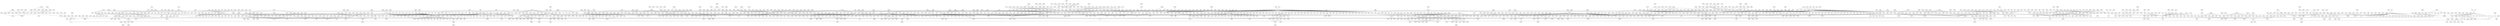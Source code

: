 graph {



	1 [height="0.05", level="1", pos="-18273.12,-12666.78", width="0.05"];
	100 [level="3", pos="-8101.16,-1545.61"];
	1000 [level="3", pos="2324.87,1903.43"];
	1001 [level="2", pos="638.97,1655.71"];
	1005 [height="0.05", level="1", pos="4536.32,-6147.47", width="0.05"];
	1006 [height="0.05", level="1", pos="8495.74,-6551.73", width="0.05"];
	1007 [height="0.05", level="1", pos="9167.18,-7718.55", width="0.05"];
	1009 [height="0.05", level="1", pos="6505.48,-7507.99", width="0.05"];
	1010 [height="0.05", level="1", pos="5362.33,-5205.58", width="0.05"];
	1011 [level="3", pos="2002.09,-4971.73"];
	1013 [level="3", pos="2340.86,-5586.72"];
	1015 [level="2", pos="3487.17,-3530.03"];
	1016 [level="3", pos="2873.77,-6066.65"];
	1018 [level="3", pos="1732.19,-4087.16"];
	1019 [level="2", pos="4055.01,-4380.62"];
	1022 [level="3", pos="1771.26,-3577.55"];
	1024 [level="3", pos="2990.23,-3480.82"];
	1029 [level="3", pos="2346.99,-5786.30"];
	103 [level="2", pos="-11452.77,-644.54"];
	1030 [level="2", pos="3645.13,-6013.83"];
	1034 [level="3", pos="2955.41,-5928.29"];
	1043 [level="3", pos="1974.58,-4851.87"];
	1045 [level="3", pos="3550.12,-4096.18"];
	1057 [level="2", pos="4343.26,-4433.74"];
	1058 [level="3", pos="1574.46,-3303.13"];
	106 [level="3", pos="-8439.89,-677.26"];
	1061 [level="2", pos="3818.37,-6151.89"];
	1062 [level="3", pos="2591.35,-3398.13"];
	1064 [level="3", pos="2926.10,-3328.50"];
	1066 [level="3", pos="1889.53,-4232.16"];
	1071 [level="3", pos="2055.39,-3305.80"];
	1073 [level="3", pos="4759.72,-6545.13"];
	1077 [level="3", pos="3963.75,-6737.65"];
	108 [height="0.05", level="1", pos="-9334.39,9542.92", width="0.05"];
	1085 [height="0.05", level="1", pos="-5971.68,12887.73", width="0.05"];
	1087 [level="2", pos="-4020.10,9598.58"];
	109 [height="0.05", level="1", pos="-12035.32,8550.25", width="0.05"];
	1091 [level="3", pos="-4038.33,7205.88"];
	110 [height="0.05", level="1", pos="-10767.57,9988.78", width="0.05"];
	1101 [level="2", pos="-5002.38,13628.56"];
	1102 [level="2", pos="-5896.58,14284.34"];
	1104 [level="3", pos="-7186.41,12800.78"];
	1106 [height="0.05", level="1", pos="-7099.09,14489.07", width="0.05"];
	1107 [level="3", pos="-5729.15,11884.69"];
	1109 [level="2", pos="-6388.46,11935.37"];
	111 [height="0.05", level="1", pos="-13120.90,5602.56", width="0.05"];
	1114 [level="3", pos="-4940.33,12719.96"];
	1116 [level="3", pos="-6905.55,13700.79"];
	1118 [level="3", pos="-6860.82,12678.69"];
	1119 [level="2", pos="4329.32,17924.24"];
	112 [height="0.05", level="1", pos="-9338.10,399.67", width="0.05"];
	1126 [level="2", pos="5719.50,17671.07"];
	1128 [level="2", pos="6812.01,16995.25"];
	1129 [level="2", pos="6180.63,18302.90"];
	113 [height="0.05", level="1", pos="-10468.70,2542.86", width="0.05"];
	1134 [level="2", pos="7984.27,17160.59"];
	1135 [level="2", pos="6900.24,16062.58"];
	1139 [level="3", pos="8342.03,16876.84"];
	114 [level="2", pos="-12545.65,5611.29"];
	1140 [level="2", pos="8754.89,17960.11"];
	1142 [level="3", pos="7569.37,18036.87"];
	1144 [level="2", pos="-14702.91,4882.85"];
	1146 [level="2", pos="-15230.38,3810.44"];
	1147 [height="0.05", level="1", pos="-16519.20,5054.58", width="0.05"];
	1148 [level="3", pos="-14501.17,3156.18"];
	115 [height="0.05", level="1", pos="-10681.17,3868.59", width="0.05"];
	1150 [level="3", pos="-13804.53,4852.15"];
	1152 [level="3", pos="-13839.07,2860.89"];
	1155 [level="3", pos="-14849.49,3500.96"];
	1157 [level="3", pos="-14655.61,5262.44"];
	1164 [level="3", pos="-2806.61,-1216.51"];
	1165 [level="3", pos="-2763.88,-1159.89"];
	1168 [height="0.05", level="1", pos="-3744.36,2796.48", width="0.05"];
	1169 [height="0.05", level="1", pos="-3898.17,350.09", width="0.05"];
	1170 [height="0.05", level="1", pos="-3707.59,-2379.63", width="0.05"];
	1172 [height="0.05", level="1", pos="-2496.22,5392.48", width="0.05"];
	1173 [level="2", pos="-4042.22,2464.87"];
	1175 [level="3", pos="-4012.38,2908.29"];
	1179 [level="2", pos="-3370.19,2266.92"];
	118 [level="3", pos="-10778.67,4431.32"];
	1180 [level="3", pos="-3575.21,3723.92"];
	1183 [level="3", pos="-4127.98,3423.99"];
	1191 [level="3", pos="-2197.15,5651.15"];
	1192 [level="3", pos="-1753.83,5560.94"];
	1194 [level="3", pos="-2941.18,4928.73"];
	1198 [level="2", pos="-1767.42,4815.75"];
	12 [height="0.05", level="1", pos="-16265.72,-5583.46", width="0.05"];
	1202 [level="3", pos="-21177.91,3411.42"];
	1204 [level="3", pos="-21505.13,4223.28"];
	1205 [height="0.05", level="1", pos="-7847.40,-13136.78", width="0.05"];
	1206 [height="0.05", level="1", pos="-10899.27,-13713.55", width="0.05"];
	1210 [level="2", pos="-6867.17,-13314.32"];
	1214 [level="2", pos="-7835.41,-13968.99"];
	1215 [level="2", pos="-7162.89,-12025.22"];
	1216 [level="3", pos="-8345.44,-13080.47"];
	1220 [level="2", pos="-9504.59,13247.31"];
	1223 [level="3", pos="-9176.25,13833.68"];
	1227 [level="2", pos="1446.92,13556.75"];
	1229 [level="2", pos="513.52,13844.55"];
	1230 [level="3", pos="2342.98,12656.91"];
	1231 [level="2", pos="272.24,11968.89"];
	1233 [level="2", pos="530.98,13472.48"];
	1236 [level="3", pos="566.47,12421.35"];
	1237 [level="3", pos="2591.45,13611.58"];
	1238 [level="3", pos="1958.93,14358.80"];
	1239 [level="3", pos="1391.59,14089.30"];
	1241 [level="2", pos="-12950.66,7382.90"];
	1242 [level="2", pos="-12537.36,9299.32"];
	1243 [height="0.05", level="1", pos="-13863.71,10116.74", width="0.05"];
	1244 [level="3", pos="-13166.28,7767.51"];
	1246 [level="3", pos="-11973.19,8894.67"];
	1249 [height="0.05", level="1", pos="-14456.71,8678.66", width="0.05"];
	1254 [level="3", pos="-11876.30,8166.18"];
	1255 [level="3", pos="-13222.61,7309.97"];
	1258 [level="3", pos="-14244.51,7111.45"];
	1259 [level="3", pos="-14044.15,6778.26"];
	126 [level="2", pos="-12368.71,3483.32"];
	1263 [level="3", pos="-5157.74,8049.84"];
	1264 [height="0.05", level="1", pos="-3457.12,-14921.65", width="0.05"];
	1265 [level="3", pos="-1447.24,-10630.91"];
	1267 [height="0.05", level="1", pos="-4408.81,-12536.79", width="0.05"];
	1268 [level="2", pos="-140.03,-11783.81"];
	1269 [level="3", pos="-1246.73,-11116.96"];
	1274 [level="2", pos="-962.41,-12747.64"];
	1276 [level="2", pos="-2279.60,-12742.85"];
	1281 [level="3", pos="-1704.51,-10618.23"];
	1284 [level="3", pos="-1409.02,-12589.90"];
	1285 [level="3", pos="-864.60,-11943.06"];
	1288 [level="2", pos="-3986.30,-10672.31"];
	1289 [level="2", pos="-3759.69,-11891.12"];
	1291 [level="2", pos="-3252.93,-10324.89"];
	1292 [level="3", pos="-3247.55,-12401.08"];
	1296 [level="3", pos="-2929.16,-10538.46"];
	1297 [level="3", pos="-3658.83,-11038.15"];
	13 [height="0.05", level="1", pos="-21297.77,-9934.68", width="0.05"];
	130 [level="3", pos="-10916.42,5531.53"];
	1302 [height="0.05", level="1", pos="665.55,-15697.57", width="0.05"];
	1303 [level="3", pos="-2382.19,-15810.75"];
	1304 [height="0.05", level="1", pos="-2090.94,-16930.05", width="0.05"];
	1305 [height="0.05", level="1", pos="-5338.70,-16365.20", width="0.05"];
	1306 [level="2", pos="-1843.88,-14973.15"];
	1308 [level="3", pos="-3429.20,-13876.09"];
	1309 [level="2", pos="-4750.03,-13846.26"];
	1312 [level="2", pos="-2533.90,-13984.98"];
	1314 [level="2", pos="-4806.50,-15001.13"];
	1316 [level="3", pos="-2422.00,-14221.98"];
	132 [level="3", pos="-10403.12,4803.41"];
	1320 [level="3", pos="-3840.52,-16029.37"];
	1328 [level="2", pos="-4356.72,-13855.70"];
	133 [height="0.05", level="1", pos="-8598.46,11020.29", width="0.05"];
	1338 [height="0.05", level="1", pos="1924.20,-18448.15", width="0.05"];
	134 [height="0.05", level="1", pos="-9536.55,12593.41", width="0.05"];
	1340 [level="3", pos="1201.90,-15227.87"];
	1342 [level="2", pos="321.62,-17222.95"];
	1343 [level="3", pos="-114.02,-15205.27"];
	1347 [level="2", pos="-108.57,-16901.55"];
	135 [height="0.05", level="1", pos="-10471.26,11126.86", width="0.05"];
	1355 [level="2", pos="1743.53,-15843.58"];
	1358 [level="3", pos="1412.50,-16456.42"];
	1368 [level="3", pos="702.51,-15041.27"];
	1369 [level="3", pos="-427.01,-16237.58"];
	1383 [level="3", pos="728.26,-18588.82"];
	1386 [height="0.05", level="1", pos="1206.81,-20416.44", width="0.05"];
	1387 [level="3", pos="2089.50,-19244.16"];
	1389 [level="2", pos="2648.08,-18612.31"];
	139 [level="3", pos="-10169.63,9597.62"];
	1394 [level="3", pos="2184.45,-17892.19"];
	1397 [height="0.05", level="1", pos="11972.19,-9518.21", width="0.05"];
	1398 [level="3", pos="8561.95,-6218.84"];
	1399 [level="3", pos="8340.44,-6817.72"];
	1401 [level="3", pos="12776.55,-8671.55"];
	1402 [height="0.05", level="1", pos="13091.08,-11725.47", width="0.05"];
	1403 [height="0.05", level="1", pos="12135.22,-13937.39", width="0.05"];
	1405 [level="3", pos="11106.92,-10241.24"];
	1406 [level="3", pos="10732.37,-9416.71"];
	1413 [level="3", pos="12572.43,-8438.22"];
	1414 [level="3", pos="11361.50,-8458.66"];
	1417 [height="0.05", level="1", pos="14824.46,-12186.24", width="0.05"];
	1424 [level="3", pos="13280.79,-9713.49"];
	1427 [level="3", pos="11886.96,-8031.58"];
	1429 [level="3", pos="11562.75,-10425.08"];
	1432 [level="3", pos="10773.09,-9273.62"];
	1435 [level="3", pos="11811.00,-8294.57"];
	1445 [level="3", pos="13346.69,-9475.35"];
	1451 [level="3", pos="-2879.10,-1584.91"];
	1452 [level="2", pos="-3232.71,-2071.15"];
	1453 [level="3", pos="-3129.59,-974.23"];
	1455 [level="3", pos="-2867.41,-2333.79"];
	146 [height="0.05", level="1", pos="-7239.61,9924.75", width="0.05"];
	1460 [height="0.05", level="1", pos="13475.89,-3067.68", width="0.05"];
	1461 [height="0.05", level="1", pos="11702.76,-4033.05", width="0.05"];
	1462 [height="0.05", level="1", pos="9769.05,-4940.61", width="0.05"];
	1463 [level="3", pos="5708.08,-3778.88"];
	1464 [height="0.05", level="1", pos="8564.13,-2126.70", width="0.05"];
	147 [height="0.05", level="1", pos="-8635.62,7253.76", width="0.05"];
	1474 [level="2", pos="6507.96,-2416.11"];
	1475 [level="2", pos="7552.67,-2583.18"];
	1476 [level="2", pos="6627.99,-3984.58"];
	1479 [level="3", pos="6124.85,-3041.63"];
	1481 [height="0.05", level="1", pos="17367.92,-2178.54", width="0.05"];
	1482 [height="0.05", level="1", pos="15313.24,-4215.22", width="0.05"];
	1484 [height="0.05", level="1", pos="19222.98,-383.93", width="0.05"];
	1485 [height="0.05", level="1", pos="19332.60,-2289.97", width="0.05"];
	1486 [level="2", pos="17285.61,-939.51"];
	149 [level="2", pos="-9228.83,12028.06"];
	1491 [level="2", pos="17345.62,-2923.18"];
	1492 [level="3", pos="16630.98,-1472.36"];
	1497 [level="3", pos="19456.17,362.86"];
	1499 [level="3", pos="19499.84,-624.40"];
	150 [level="3", pos="-7933.78,10758.96"];
	1508 [level="3", pos="18290.90,367.38"];
	1517 [height="0.05", level="1", pos="6217.87,2496.01", width="0.05"];
	1518 [height="0.05", level="1", pos="4396.08,1862.21", width="0.05"];
	1519 [height="0.05", level="1", pos="7603.20,1221.76", width="0.05"];
	1520 [level="3", pos="3863.10,-250.77"];
	1521 [level="3", pos="3175.59,-128.01"];
	1522 [height="0.05", level="1", pos="5074.59,1755.69", width="0.05"];
	1523 [level="2", pos="5800.21,-627.82"];
	1524 [height="0.05", level="1", pos="7164.87,-840.00", width="0.05"];
	1531 [level="2", pos="4069.75,1446.01"];
	1534 [level="3", pos="3257.42,-35.00"];
	154 [height="0.05", level="1", pos="-7983.05,12807.36", width="0.05"];
	1547 [level="3", pos="4618.26,-430.26"];
	1550 [level="3", pos="3885.54,795.91"];
	1558 [level="3", pos="3627.07,676.99"];
	1560 [level="3", pos="3673.89,-338.23"];
	1561 [level="2", pos="5374.46,-413.90"];
	1567 [level="3", pos="3716.18,1103.09"];
	1571 [level="2", pos="6618.15,3250.60"];
	1572 [height="0.05", level="1", pos="9618.55,3561.34", width="0.05"];
	1573 [level="2", pos="6503.63,1940.71"];
	1574 [level="2", pos="5636.82,2882.01"];
	1575 [level="3", pos="6017.11,1763.40"];
	1576 [level="3", pos="7001.49,3393.60"];
	1582 [height="0.05", level="1", pos="-6357.56,-9376.56", width="0.05"];
	1583 [level="2", pos="-6168.70,-10391.10"];
	1584 [level="2", pos="-5936.06,-11115.35"];
	1591 [height="0.05", level="1", pos="9106.40,4664.18", width="0.05"];
	1592 [level="2", pos="2468.07,1141.37"];
	1594 [height="0.05", level="1", pos="12259.10,9282.71", width="0.05"];
	1596 [level="3", pos="8700.78,4206.73"];
	1598 [height="0.05", level="1", pos="11300.76,6215.87", width="0.05"];
	1604 [height="0.05", level="1", pos="9939.73,7119.84", width="0.05"];
	1605 [level="3", pos="8309.88,5428.46"];
	1607 [level="2", pos="9979.25,4967.13"];
	161 [level="3", pos="-7554.26,11141.04"];
	1614 [level="3", pos="9413.55,4369.80"];
	1617 [level="3", pos="8366.08,5729.32"];
	1620 [level="2", pos="9291.35,6113.39"];
	1622 [level="3", pos="8113.46,4569.94"];
	1623 [height="0.05", level="1", pos="14394.39,11264.96", width="0.05"];
	1624 [height="0.05", level="1", pos="12416.39,13823.56", width="0.05"];
	1625 [level="3", pos="11461.95,9496.26"];
	1626 [level="3", pos="12809.69,8493.09"];
	1628 [level="3", pos="13193.75,9813.85"];
	1629 [level="2", pos="11849.81,8125.62"];
	1634 [level="3", pos="12918.67,8612.82"];
	1637 [height="0.05", level="1", pos="15845.83,13442.52", width="0.05"];
	1638 [height="0.05", level="1", pos="16789.28,10252.12", width="0.05"];
	1639 [height="0.05", level="1", pos="14523.15,9546.17", width="0.05"];
	1640 [level="3", pos="14827.88,10793.58"];
	1641 [level="2", pos="14087.49,12490.53"];
	1643 [level="3", pos="13477.60,11734.73"];
	1651 [level="3", pos="2753.75,-14180.23"];
	1653 [level="2", pos="3615.57,-14279.38"];
	1656 [height="0.05", level="1", pos="11679.43,16273.45", width="0.05"];
	1659 [height="0.05", level="1", pos="13235.04,15786.18", width="0.05"];
	166 [level="3", pos="-7977.06,11991.35"];
	1661 [level="3", pos="13323.12,13206.80"];
	1662 [level="3", pos="11902.32,13746.57"];
	1667 [level="3", pos="13668.42,13953.54"];
	1672 [level="3", pos="11384.87,15846.73"];
	1673 [level="2", pos="10983.62,16615.08"];
	1674 [height="0.05", level="1", pos="11260.29,18111.54", width="0.05"];
	1677 [level="3", pos="12629.89,17028.60"];
	168 [height="0.05", level="1", pos="-5874.88,9699.06", width="0.05"];
	1682 [height="0.05", level="1", pos="10240.77,-12021.49", width="0.05"];
	1683 [height="0.05", level="1", pos="9195.76,-10912.01", width="0.05"];
	1687 [level="2", pos="8776.47,-7966.89"];
	1689 [level="2", pos="11253.66,-11522.42"];
	1690 [height="0.05", level="1", pos="8587.81,-13677.81", width="0.05"];
	1691 [level="2", pos="9623.16,-12046.44"];
	1692 [level="3", pos="10942.46,-12778.03"];
	1694 [level="2", pos="11038.46,-11106.94"];
	1706 [height="0.05", level="1", pos="1928.83,7871.19", width="0.05"];
	1707 [height="0.05", level="1", pos="3498.15,7748.64", width="0.05"];
	1708 [height="0.05", level="1", pos="1979.94,9385.91", width="0.05"];
	1710 [level="2", pos="1734.55,9453.48"];
	1714 [height="0.05", level="1", pos="1812.81,6910.42", width="0.05"];
	1716 [level="3", pos="2618.96,7550.03"];
	1725 [level="3", pos="1778.68,7164.98"];
	1739 [level="3", pos="2019.14,6381.31"];
	174 [level="2", pos="-7044.84,9041.60"];
	1741 [height="0.05", level="1", pos="7596.08,-4958.91", width="0.05"];
	1742 [level="2", pos="6747.52,-4342.72"];
	1743 [level="2", pos="5096.67,-3539.66"];
	1746 [level="3", pos="3219.36,-3037.28"];
	1751 [level="2", pos="4915.88,-4289.30"];
	1756 [level="3", pos="4525.19,-3216.02"];
	176 [level="3", pos="-8198.71,9740.62"];
	1760 [height="0.05", level="1", pos="12697.73,-6654.32", width="0.05"];
	1761 [level="3", pos="7422.22,-5771.71"];
	1763 [level="3", pos="7309.33,-4733.05"];
	1764 [height="0.05", level="1", pos="15868.86,-9412.84", width="0.05"];
	1765 [level="2", pos="11487.05,-6649.63"];
	1766 [height="0.05", level="1", pos="13495.73,-8093.68", width="0.05"];
	1767 [height="0.05", level="1", pos="10846.58,-6981.34", width="0.05"];
	1769 [level="3", pos="12513.65,-5856.65"];
	177 [level="3", pos="-6584.50,9000.01"];
	1770 [level="3", pos="13458.88,-6516.87"];
	1771 [level="2", pos="16561.22,-10597.29"];
	1772 [height="0.05", level="1", pos="18019.34,-10183.57", width="0.05"];
	1773 [level="2", pos="16568.39,-8780.19"];
	1775 [level="2", pos="14761.01,-9503.94"];
	1777 [level="2", pos="15214.48,-10569.71"];
	1778 [level="2", pos="16980.33,-11259.06"];
	1779 [height="0.05", level="1", pos="-426.93,678.72", width="0.05"];
	1780 [level="2", pos="-302.57,-379.68"];
	1781 [level="3", pos="-583.64,54.89"];
	1782 [level="3", pos="-817.88,-116.45"];
	1783 [level="3", pos="-904.99,-670.62"];
	1785 [level="3", pos="-609.68,-1152.03"];
	1786 [level="3", pos="-913.45,-793.50"];
	1787 [level="2", pos="-772.62,-345.56"];
	1791 [level="2", pos="8.51,1336.29"];
	1793 [level="3", pos="70.30,1108.57"];
	1794 [level="2", pos="-834.01,714.35"];
	1796 [level="2", pos="2152.29,2881.82"];
	1802 [level="2", pos="-854.98,396.41"];
	1807 [height="0.05", level="1", pos="6640.24,4949.91", width="0.05"];
	1808 [height="0.05", level="1", pos="3894.15,5727.14", width="0.05"];
	1809 [height="0.05", level="1", pos="8287.90,6939.46", width="0.05"];
	1810 [level="3", pos="3091.02,4019.62"];
	1812 [level="3", pos="3078.10,4544.46"];
	1813 [height="0.05", level="1", pos="5349.49,6085.82", width="0.05"];
	1815 [level="3", pos="4924.23,3883.98"];
	1817 [level="3", pos="4374.72,3898.69"];
	1820 [height="0.05", level="1", pos="6649.96,6168.75", width="0.05"];
	1821 [level="3", pos="3457.99,4710.59"];
	1826 [level="3", pos="5513.33,4584.82"];
	1830 [level="3", pos="11121.82,-3581.23"];
	1831 [level="2", pos="12646.95,-4066.74"];
	1832 [level="3", pos="11784.48,-3389.96"];
	1833 [height="0.05", level="1", pos="12962.80,-5002.91", width="0.05"];
	1836 [level="3", pos="11384.75,-4393.00"];
	1839 [level="3", pos="12480.71,-3542.66"];
	1840 [level="3", pos="12042.77,-4603.77"];
	1845 [level="2", pos="-5665.99,-461.73"];
	1849 [height="0.05", level="1", pos="5714.27,-14046.96", width="0.05"];
	185 [level="2", pos="-6819.59,10508.15"];
	1856 [height="0.05", level="1", pos="4073.47,-16183.82", width="0.05"];
	1857 [level="2", pos="5917.04,-15555.85"];
	1858 [level="2", pos="6934.44,-14617.51"];
	1860 [level="2", pos="4912.23,-14281.06"];
	1861 [level="3", pos="5503.08,-13618.17"];
	1864 [height="0.05", level="1", pos="4833.56,-18338.54", width="0.05"];
	1866 [level="2", pos="3599.66,-16672.27"];
	1867 [level="3", pos="3874.90,-15756.40"];
	1868 [level="3", pos="5368.56,-16555.27"];
	1870 [level="2", pos="4094.96,-18441.43"];
	1871 [level="2", pos="5135.65,-19406.65"];
	1872 [level="3", pos="5446.10,-18097.90"];
	188 [level="3", pos="-8297.86,9441.44"];
	1885 [level="3", pos="12922.53,-12251.36"];
	1887 [level="3", pos="12811.81,-11469.88"];
	1889 [level="3", pos="14276.76,-12049.30"];
	1892 [level="3", pos="13147.80,-12573.39"];
	1894 [level="2", pos="-10587.87,-5168.84"];
	1897 [level="2", pos="-13560.18,-2580.65"];
	1899 [level="3", pos="-11867.22,-3440.03"];
	190 [level="3", pos="-7734.91,8980.10"];
	1902 [level="2", pos="-13348.36,-3287.97"];
	1903 [level="3", pos="-12440.44,-3929.10"];
	1904 [level="2", pos="-12077.61,-2482.39"];
	1905 [level="3", pos="-12978.56,-4066.21"];
	1909 [level="2", pos="-12688.80,-2438.63"];
	1910 [level="2", pos="-13784.69,-1787.74"];
	1913 [level="3", pos="-14075.73,-2448.75"];
	1915 [level="3", pos="-14317.66,-1372.86"];
	192 [height="0.05", level="1", pos="-6460.89,6676.09", width="0.05"];
	1920 [level="3", pos="334.08,-4254.79"];
	1922 [height="0.05", level="1", pos="-5048.06,1081.55", width="0.05"];
	1923 [height="0.05", level="1", pos="-4321.06,-2998.93", width="0.05"];
	1924 [level="3", pos="-3498.26,-245.27"];
	1925 [level="2", pos="-3802.34,979.29"];
	1926 [level="2", pos="-3670.15,-590.17"];
	1931 [level="3", pos="-4083.90,181.30"];
	1936 [level="2", pos="-4409.43,524.74"];
	1937 [height="0.05", level="1", pos="-4260.52,4682.04", width="0.05"];
	1938 [height="0.05", level="1", pos="-4784.73,-296.30", width="0.05"];
	194 [level="3", pos="-5964.33,10200.08"];
	1940 [level="3", pos="-4290.44,1260.74"];
	1942 [level="2", pos="-4574.56,169.94"];
	1943 [level="3", pos="-4911.07,-120.36"];
	1945 [level="2", pos="-4454.57,2004.46"];
	1949 [level="3", pos="-5146.15,1551.13"];
	1950 [level="3", pos="-5428.30,110.27"];
	1951 [level="3", pos="-5402.83,547.40"];
	1954 [level="3", pos="-4312.04,1140.97"];
	1958 [level="3", pos="-4492.71,1801.92"];
	1971 [height="0.05", level="1", pos="-1204.38,6978.33", width="0.05"];
	1973 [level="3", pos="-1712.69,7568.96"];
	1974 [level="2", pos="-1966.97,6563.28"];
	1975 [level="3", pos="-1184.91,6337.30"];
	1981 [level="3", pos="-2156.97,7466.63"];
	1983 [level="2", pos="4168.61,-1704.40"];
	1986 [level="2", pos="4944.02,-2123.96"];
	1989 [level="3", pos="4031.40,-1223.61"];
	1992 [level="3", pos="5132.19,-1106.31"];
	1993 [level="2", pos="5257.76,-1519.80"];
	2 [height="0.05", level="1", pos="-18430.69,-9871.93", width="0.05"];
	2002 [level="2", pos="6843.42,4171.15"];
	2003 [level="3", pos="6890.88,5629.96"];
	2013 [level="2", pos="5814.89,4630.15"];
	2015 [level="2", pos="7512.04,4978.27"];
	2019 [level="3", pos="7193.39,4792.34"];
	2020 [height="0.05", level="1", pos="11106.53,-15750.00", width="0.05"];
	2021 [level="3", pos="11330.66,-13900.24"];
	2023 [level="3", pos="12257.62,-14730.89"];
	2026 [level="3", pos="12614.78,-13490.59"];
	2029 [level="3", pos="12793.55,-14202.95"];
	2030 [height="0.05", level="1", pos="8959.50,-16799.52", width="0.05"];
	2034 [height="0.05", level="1", pos="11601.65,-18149.10", width="0.05"];
	2038 [height="0.05", level="1", pos="7918.24,-18994.45", width="0.05"];
	2039 [level="3", pos="10254.61,-17139.64"];
	2040 [level="2", pos="8361.65,-16687.20"];
	205 [height="0.05", level="1", pos="-7665.27,3670.26", width="0.05"];
	2050 [level="3", pos="9657.33,-18162.10"];
	2052 [level="3", pos="8294.50,-17418.04"];
	2058 [level="3", pos="9290.39,-18273.69"];
	2059 [level="3", pos="9185.55,-16302.64"];
	206 [level="2", pos="-5259.78,7424.12"];
	2063 [level="2", pos="11185.01,-19215.29"];
	207 [level="2", pos="-7493.34,7376.49"];
	2071 [level="2", pos="12326.50,-17704.69"];
	2072 [level="2", pos="12263.27,-18910.49"];
	2074 [level="3", pos="-12019.53,-7305.64"];
	2077 [level="3", pos="-9712.36,4996.69"];
	2079 [level="2", pos="-9479.75,3689.64"];
	208 [level="2", pos="-4806.54,6922.31"];
	2080 [level="3", pos="-8985.68,5051.40"];
	2085 [level="2", pos="4994.62,1875.97"];
	2097 [level="3", pos="4512.35,1401.21"];
	21 [level="3", pos="-17840.29,-9729.11"];
	2100 [level="2", pos="4679.35,2423.40"];
	211 [level="3", pos="-5048.35,6780.65"];
	2110 [height="0.05", level="1", pos="5700.83,-9166.69", width="0.05"];
	2111 [level="3", pos="1465.51,-5423.86"];
	2112 [height="0.05", level="1", pos="4671.51,-7528.34", width="0.05"];
	2113 [level="3", pos="2197.78,-7205.24"];
	212 [level="2", pos="-7649.28,5125.78"];
	2126 [level="2", pos="2781.12,-7230.30"];
	2127 [level="3", pos="3129.25,-6335.55"];
	213 [level="3", pos="-7554.12,6398.52"];
	2131 [level="2", pos="6266.33,-10665.10"];
	2133 [height="0.05", level="1", pos="5983.90,-10567.56", width="0.05"];
	2134 [level="3", pos="5653.33,-8931.24"];
	2137 [level="2", pos="6259.99,-11739.03"];
	2141 [level="3", pos="6813.39,-12239.33"];
	2142 [level="3", pos="5603.32,-12195.70"];
	2144 [level="2", pos="5183.66,-11426.51"];
	2150 [level="3", pos="6739.49,-11638.23"];
	2151 [level="3", pos="5879.60,-12981.52"];
	2152 [height="0.05", level="1", pos="-23828.10,-8181.54", width="0.05"];
	2158 [level="3", pos="-21833.93,-10076.36"];
	2159 [level="3", pos="-20982.58,-10266.97"];
	216 [level="3", pos="-6101.25,5517.43"];
	2164 [level="3", pos="-20915.19,-8780.91"];
	2175 [height="0.05", level="1", pos="-22142.14,-5721.65", width="0.05"];
	2179 [level="3", pos="-23736.69,-8816.41"];
	2183 [level="2", pos="-22372.39,-8014.71"];
	2185 [level="3", pos="-23976.97,-7735.99"];
	2186 [level="3", pos="-20673.42,-6425.35"];
	2187 [height="0.05", level="1", pos="-21171.98,-3080.31", width="0.05"];
	2191 [level="2", pos="-20685.25,-5240.59"];
	2195 [level="2", pos="-22901.09,-5966.06"];
	2201 [level="3", pos="-21553.24,-6765.17"];
	2205 [level="2", pos="8054.85,-14021.98"];
	2206 [level="2", pos="8200.94,-15228.68"];
	2207 [level="2", pos="9897.36,-14393.05"];
	2208 [level="3", pos="8523.21,-13344.24"];
	2219 [level="2", pos="7719.04,-14593.02"];
	2224 [level="2", pos="-1684.88,-16700.45"];
	2225 [level="2", pos="-1452.43,-17945.02"];
	2229 [level="3", pos="-3253.64,-17197.66"];
	2239 [height="0.05", level="1", pos="2619.64,5179.28", width="0.05"];
	2243 [level="2", pos="-10823.81,-15049.80"];
	2245 [height="0.05", level="1", pos="-12482.00,-15474.09", width="0.05"];
	2246 [height="0.05", level="1", pos="-13280.60,-13325.51", width="0.05"];
	2248 [level="2", pos="-10181.08,-14147.22"];
	2249 [level="2", pos="-11140.66,-12568.38"];
	225 [level="3", pos="-5599.23,6053.62"];
	2252 [level="2", pos="-9965.76,-13299.95"];
	2255 [level="2", pos="-10930.78,-16125.92"];
	2256 [level="2", pos="-10014.11,-15451.12"];
	2262 [level="3", pos="-10971.55,-16529.81"];
	2266 [height="0.05", level="1", pos="-14524.55,305.46", width="0.05"];
	2269 [level="2", pos="-14305.19,-208.10"];
	227 [level="3", pos="-6328.40,5571.93"];
	2271 [level="2", pos="-15371.17,-203.55"];
	2278 [level="3", pos="-13556.03,-340.73"];
	2284 [level="3", pos="-11695.83,-2115.68"];
	2286 [level="3", pos="-11848.30,-1888.02"];
	2289 [level="2", pos="-1830.19,4271.11"];
	2291 [level="2", pos="-1151.18,4454.12"];
	2295 [level="3", pos="-503.67,1957.23"];
	2302 [level="2", pos="-2053.41,-3142.00"];
	2303 [level="3", pos="-1857.48,-3417.90"];
	2307 [level="3", pos="-9907.84,284.56"];
	2308 [level="3", pos="-1751.93,5791.99"];
	2310 [level="3", pos="-2036.13,6252.58"];
	2316 [level="2", pos="-11680.77,10898.31"];
	2317 [height="0.05", level="1", pos="-10648.09,13641.20", width="0.05"];
	2319 [level="3", pos="-11810.00,9700.80"];
	232 [level="2", pos="-5365.14,6126.05"];
	2321 [level="2", pos="-10722.76,9435.16"];
	2324 [level="2", pos="-12511.56,11502.48"];
	2325 [level="3", pos="-11750.40,11319.88"];
	2327 [level="3", pos="-12759.25,10277.80"];
	233 [level="3", pos="-7593.18,5336.04"];
	2333 [height="0.05", level="1", pos="4917.73,20284.89", width="0.05"];
	2334 [level="2", pos="3605.18,18910.68"];
	2341 [level="2", pos="5895.50,20847.30"];
	2342 [level="2", pos="4218.65,21229.27"];
	2348 [level="2", pos="5301.23,19687.28"];
	235 [level="3", pos="-5481.94,7405.86"];
	2357 [level="2", pos="6785.74,21182.36"];
	236 [level="2", pos="-5958.64,8014.30"];
	2360 [level="2", pos="7553.23,21109.41"];
	2361 [level="3", pos="6812.90,21664.86"];
	237 [level="3", pos="-6997.68,7540.78"];
	2375 [level="3", pos="7376.42,2422.13"];
	2376 [height="0.05", level="1", pos="12842.21,3175.16", width="0.05"];
	2377 [height="0.05", level="1", pos="10207.86,-229.21", width="0.05"];
	2379 [level="2", pos="8482.50,2897.67"];
	2382 [level="2", pos="8475.99,-172.62"];
	2383 [level="3", pos="7106.60,-146.29"];
	2384 [level="2", pos="9062.05,1599.12"];
	2389 [height="0.05", level="1", pos="9424.21,1096.08", width="0.05"];
	2390 [level="3", pos="6609.06,1879.70"];
	2393 [level="2", pos="9130.44,1046.47"];
	240 [level="2", pos="-7915.82,6046.86"];
	2404 [level="2", pos="8830.56,2095.97"];
	2406 [level="3", pos="6272.09,-78.79"];
	2407 [level="3", pos="6362.23,622.65"];
	2408 [level="3", pos="6115.89,387.00"];
	2409 [level="3", pos="7306.83,61.00"];
	241 [height="0.05", level="1", pos="-6111.53,2885.79", width="0.05"];
	2411 [level="3", pos="7471.12,2613.04"];
	2418 [level="3", pos="6411.86,1280.99"];
	242 [height="0.05", level="1", pos="-9199.72,4737.51", width="0.05"];
	2420 [level="3", pos="6441.62,-5.12"];
	2424 [level="2", pos="8245.66,2700.03"];
	2427 [level="3", pos="8191.91,-9.47"];
	243 [height="0.05", level="1", pos="-6055.68,4904.81", width="0.05"];
	2433 [level="3", pos="6867.71,1855.77"];
	244 [level="3", pos="-6757.45,3373.22"];
	2447 [level="3", pos="-5492.15,5219.30"];
	2448 [level="2", pos="-6456.41,5080.90"];
	245 [level="3", pos="-7377.55,1810.85"];
	2454 [level="3", pos="-11946.00,13544.76"];
	2455 [level="3", pos="-10419.10,14062.29"];
	2457 [level="2", pos="-11261.59,14514.62"];
	2458 [level="2", pos="-17230.96,45.31"];
	2459 [level="2", pos="-18270.47,210.00"];
	2460 [level="2", pos="-17767.29,-973.39"];
	2466 [level="3", pos="-18664.34,185.43"];
	2469 [level="3", pos="484.76,5384.58"];
	247 [height="0.05", level="1", pos="-8669.14,2090.00", width="0.05"];
	2470 [level="2", pos="25.99,5357.59"];
	2471 [level="3", pos="525.14,5494.88"];
	2472 [level="3", pos="1208.26,5167.94"];
	2477 [level="2", pos="844.83,-7963.57"];
	2479 [level="3", pos="1289.86,-7472.26"];
	2481 [level="2", pos="19.85,-8165.73"];
	2482 [level="3", pos="1000.63,-7065.12"];
	2487 [level="2", pos="1164.66,-8362.10"];
	2489 [height="0.05", level="1", pos="17679.90,14118.22", width="0.05"];
	2494 [height="0.05", level="1", pos="15779.62,15419.34", width="0.05"];
	2499 [height="0.05", level="1", pos="16023.64,3386.53", width="0.05"];
	25 [height="0.05", level="1", pos="-17430.77,-10783.22", width="0.05"];
	250 [level="3", pos="-8199.70,4444.18"];
	2501 [level="2", pos="14231.37,3020.10"];
	2504 [level="2", pos="13294.19,2012.45"];
	2505 [level="2", pos="14002.07,4633.92"];
	2506 [level="3", pos="12270.98,2321.03"];
	2508 [level="2", pos="11448.05,3948.65"];
	2510 [level="2", pos="13976.00,4153.91"];
	2520 [level="3", pos="11591.48,3575.57"];
	2521 [level="3", pos="12455.10,4395.60"];
	2522 [level="3", pos="12808.03,4582.60"];
	2527 [level="2", pos="11991.71,2426.20"];
	253 [level="3", pos="-7027.41,2820.12"];
	2533 [level="3", pos="13361.34,2339.91"];
	254 [height="0.05", level="1", pos="-6989.17,4716.78", width="0.05"];
	2543 [level="2", pos="16201.27,5228.85"];
	2549 [level="2", pos="17366.00,2731.82"];
	2551 [level="3", pos="16169.24,2812.53"];
	2553 [level="2", pos="16849.05,4374.23"];
	2557 [level="3", pos="15432.82,4254.53"];
	2558 [level="3", pos="15439.44,3015.32"];
	2559 [level="3", pos="16876.47,3629.62"];
	2562 [level="2", pos="16999.37,5584.86"];
	2565 [level="2", pos="15910.31,6125.31"];
	257 [level="2", pos="-8268.29,2425.22"];
	2571 [height="0.05", level="1", pos="-4622.70,-18710.68", width="0.05"];
	2573 [level="3", pos="-4743.33,-16568.86"];
	2574 [level="3", pos="-5969.11,-15524.39"];
	2577 [level="3", pos="-6376.45,-16342.17"];
	2584 [height="0.05", level="1", pos="-4187.10,-21838.36", width="0.05"];
	2585 [level="2", pos="-3806.62,-18909.40"];
	2586 [height="0.05", level="1", pos="-8276.89,-19024.63", width="0.05"];
	2587 [level="2", pos="-3426.25,-20115.51"];
	2588 [level="2", pos="-6255.55,-17330.08"];
	2590 [level="3", pos="-5681.64,-19593.37"];
	2592 [level="2", pos="-4498.09,-17865.51"];
	2593 [level="2", pos="-5746.86,-22904.34"];
	2595 [level="3", pos="-5648.07,-21839.95"];
	2597 [level="2", pos="-5661.56,-21303.62"];
	260 [level="2", pos="-7513.21,1958.85"];
	2600 [level="3", pos="-3883.16,-21451.65"];
	2602 [level="3", pos="-5266.46,-20987.63"];
	2606 [level="3", pos="-4815.29,-22818.14"];
	2607 [level="2", pos="-3310.39,-22563.44"];
	2611 [level="2", pos="-4133.25,-22947.34"];
	2612 [level="2", pos="-6876.02,-23116.51"];
	2616 [level="2", pos="-7618.65,-22770.80"];
	2617 [level="3", pos="-7108.25,-23557.48"];
	2618 [level="2", pos="-5917.57,-5283.93"];
	2619 [level="3", pos="-5943.40,-4467.13"];
	262 [level="3", pos="-6956.74,2558.48"];
	2626 [level="3", pos="-7121.13,-4231.11"];
	2628 [level="2", pos="-6674.64,-4912.48"];
	2635 [level="2", pos="10451.00,4087.83"];
	2636 [level="2", pos="10283.20,3183.97"];
	2641 [level="3", pos="11122.77,4554.38"];
	2643 [level="3", pos="11148.24,4886.79"];
	2648 [level="2", pos="-21920.39,7089.81"];
	2649 [level="3", pos="-20786.91,8469.47"];
	2655 [level="2", pos="-22371.94,5866.76"];
	2656 [level="3", pos="-20924.60,6253.51"];
	2657 [level="2", pos="-22675.70,7628.94"];
	2658 [level="3", pos="-22581.25,6827.26"];
	2659 [level="3", pos="-21821.94,7791.44"];
	2670 [level="3", pos="-826.16,-10463.23"];
	2674 [height="0.05", level="1", pos="14917.59,-6463.52", width="0.05"];
	2675 [level="3", pos="9139.15,-4868.31"];
	2678 [level="3", pos="10072.67,-4140.54"];
	2688 [level="2", pos="10798.03,-4773.74"];
	2689 [level="3", pos="9257.48,-4306.61"];
	269 [level="3", pos="-6652.35,3928.57"];
	2690 [level="3", pos="10530.25,-4356.01"];
	2692 [level="2", pos="10347.41,-5625.90"];
	2694 [level="2", pos="9540.56,-5407.39"];
	270 [level="3", pos="-8760.77,3315.15"];
	2700 [height="0.05", level="1", pos="17330.90,-5745.77", width="0.05"];
	2701 [level="2", pos="15206.80,-5561.06"];
	271 [level="2", pos="-6275.55,4180.54"];
	2712 [level="3", pos="15230.10,-6843.83"];
	2715 [height="0.05", level="1", pos="19281.73,-4718.65", width="0.05"];
	2718 [level="3", pos="17151.54,-4858.87"];
	2720 [level="2", pos="19896.85,-4110.77"];
	2722 [level="2", pos="20195.05,-5055.92"];
	2726 [level="3", pos="18897.06,-4255.82"];
	2731 [height="0.05", level="1", pos="19802.77,-9956.41", width="0.05"];
	2736 [height="0.05", level="1", pos="20987.52,-8614.99", width="0.05"];
	2737 [level="3", pos="20263.30,-10343.21"];
	2742 [height="0.05", level="1", pos="20458.20,-7176.31", width="0.05"];
	2747 [level="3", pos="21515.87,-8296.36"];
	2756 [level="2", pos="-3116.26,5790.54"];
	2759 [level="2", pos="-3381.79,4604.83"];
	2760 [level="2", pos="-4602.86,3469.37"];
	2762 [level="3", pos="-3613.93,4063.01"];
	2763 [level="3", pos="-3828.07,5250.03"];
	2764 [level="2", pos="-3507.36,5549.77"];
	2765 [level="2", pos="-2603.86,6446.83"];
	2768 [level="3", pos="-2868.74,6244.45"];
	2769 [level="3", pos="-3483.79,6293.38"];
	2775 [height="0.05", level="1", pos="-1302.57,8619.44", width="0.05"];
	2776 [level="2", pos="250.49,8320.85"];
	2778 [height="0.05", level="1", pos="-2723.65,9158.69", width="0.05"];
	2779 [level="3", pos="-74.93,6612.12"];
	2780 [level="3", pos="241.10,6593.64"];
	2781 [level="2", pos="-467.36,6956.42"];
	2785 [level="2", pos="843.85,7258.31"];
	2787 [height="0.05", level="1", pos="-1971.33,7821.58", width="0.05"];
	2792 [height="0.05", level="1", pos="-1132.40,11919.06", width="0.05"];
	2794 [level="3", pos="-136.62,9027.15"];
	2798 [level="3", pos="-690.35,9379.58"];
	28 [height="0.05", level="1", pos="-12504.90,-5602.13", width="0.05"];
	2801 [level="3", pos="-437.77,8492.74"];
	2804 [height="0.05", level="1", pos="6180.91,12605.13", width="0.05"];
	2805 [level="2", pos="5009.95,8762.10"];
	2807 [height="0.05", level="1", pos="6495.01,10314.92", width="0.05"];
	2808 [level="3", pos="2576.40,11294.25"];
	2809 [height="0.05", level="1", pos="5346.10,7413.51", width="0.05"];
	2810 [height="0.05", level="1", pos="7917.70,11454.63", width="0.05"];
	2812 [level="3", pos="3358.67,12537.79"];
	2813 [level="2", pos="4250.59,12420.04"];
	2814 [height="0.05", level="1", pos="7232.65,9336.58", width="0.05"];
	2816 [height="0.05", level="1", pos="6161.83,8351.02", width="0.05"];
	2817 [level="3", pos="3048.62,9999.06"];
	2818 [level="2", pos="5497.71,11757.56"];
	2819 [level="3", pos="4357.81,12113.15"];
	282 [height="0.05", level="1", pos="-7353.56,-3449.43", width="0.05"];
	2820 [level="2", pos="3265.98,11985.04"];
	2821 [height="0.05", level="1", pos="5466.31,9904.75", width="0.05"];
	2824 [level="2", pos="4134.09,8988.53"];
	2826 [level="2", pos="3482.95,8939.80"];
	2829 [level="2", pos="3480.67,9442.40"];
	283 [height="0.05", level="1", pos="-4184.94,8211.27", width="0.05"];
	2831 [level="3", pos="2760.83,10531.13"];
	2837 [level="3", pos="2867.70,11323.63"];
	2842 [level="3", pos="4046.20,8625.53"];
	2847 [level="2", pos="1845.62,-12909.34"];
	2848 [level="3", pos="2451.78,-13211.51"];
	2851 [height="0.05", level="1", pos="8628.22,-9162.55", width="0.05"];
	2853 [level="3", pos="6525.95,-6643.80"];
	2854 [level="2", pos="6981.15,-8511.55"];
	2855 [level="3", pos="7809.03,-7876.93"];
	2860 [level="2", pos="7605.55,-7607.14"];
	2863 [level="2", pos="6036.91,-8074.48"];
	2867 [level="2", pos="5585.52,-7165.08"];
	287 [level="2", pos="-5076.23,4656.71"];
	2871 [level="3", pos="5903.95,-7472.45"];
	2874 [level="2", pos="3720.91,6029.70"];
	2876 [level="3", pos="3484.61,6020.57"];
	2877 [level="3", pos="3794.49,5093.00"];
	2880 [level="3", pos="4882.29,5803.71"];
	2881 [level="3", pos="4288.52,5997.49"];
	2882 [level="3", pos="3242.74,5468.94"];
	2891 [level="2", pos="17426.22,-7963.07"];
	2892 [level="3", pos="17133.26,-9008.74"];
	2894 [level="3", pos="16235.46,-8291.36"];
	2896 [level="3", pos="17912.13,-8112.16"];
	2897 [level="3", pos="17388.45,-7558.49"];
	2898 [level="3", pos="1306.63,-4952.84"];
	29 [height="0.05", level="1", pos="-18300.97,-4283.77", width="0.05"];
	2903 [level="2", pos="-2088.30,17889.04"];
	2904 [height="0.05", level="1", pos="-1699.08,19493.78", width="0.05"];
	2905 [level="3", pos="-2784.87,17720.92"];
	2912 [level="2", pos="-637.94,18801.01"];
	2913 [level="2", pos="-1980.98,20276.22"];
	2915 [height="0.05", level="1", pos="633.54,20397.06", width="0.05"];
	2916 [height="0.05", level="1", pos="-3209.14,20205.59", width="0.05"];
	2922 [level="3", pos="-477.02,18879.17"];
	2924 [level="2", pos="-9070.78,6239.22"];
	2925 [level="3", pos="-8532.26,6830.68"];
	2926 [level="2", pos="-9708.81,8202.98"];
	2928 [height="0.05", level="1", pos="-10030.66,6371.34", width="0.05"];
	2929 [level="2", pos="-8388.74,7807.07"];
	293 [level="2", pos="-6617.27,1124.23"];
	2930 [level="3", pos="-9760.33,7369.13"];
	2931 [level="3", pos="4359.65,-355.84"];
	2933 [height="0.05", level="1", pos="7236.12,-9696.91", width="0.05"];
	2936 [level="2", pos="4833.97,-8029.60"];
	2939 [level="3", pos="5253.42,-7134.91"];
	294 [level="3", pos="-6205.17,3833.80"];
	2951 [level="3", pos="4536.09,-6904.86"];
	2958 [level="2", pos="7655.43,-9817.75"];
	2959 [level="3", pos="7299.39,-10211.17"];
	296 [level="3", pos="-6832.25,2271.10"];
	2963 [level="3", pos="6610.96,-9800.37"];
	2964 [level="3", pos="7663.34,-9332.37"];
	2968 [level="3", pos="5303.66,-4467.34"];
	297 [level="2", pos="-5361.54,3672.33"];
	2970 [level="2", pos="6154.53,-5451.30"];
	2975 [level="2", pos="5917.33,-4708.21"];
	2982 [level="3", pos="9031.93,18272.20"];
	2986 [level="3", pos="-6288.47,3268.63"];
	2992 [level="2", pos="7606.03,-16170.58"];
	2993 [level="3", pos="9292.55,-15313.81"];
	2996 [level="3", pos="6767.10,-16021.31"];
	2999 [level="3", pos="7116.30,-16666.97"];
	30 [height="0.05", level="1", pos="-16517.73,-7993.94", width="0.05"];
	3002 [level="2", pos="6738.36,12889.48"];
	3009 [level="3", pos="6232.75,13482.19"];
	301 [level="3", pos="-5514.68,2463.40"];
	3011 [height="0.05", level="1", pos="-3704.58,11094.68", width="0.05"];
	3012 [height="0.05", level="1", pos="-2660.72,13944.14", width="0.05"];
	3013 [height="0.05", level="1", pos="-2851.10,10582.67", width="0.05"];
	3015 [level="3", pos="-2888.15,6933.88"];
	3018 [level="3", pos="-4393.30,6477.01"];
	3019 [level="2", pos="-2931.31,7510.36"];
	302 [level="3", pos="-5412.87,2968.67"];
	3020 [level="2", pos="-4150.79,10699.17"];
	3021 [level="3", pos="-4419.68,11725.79"];
	3022 [level="3", pos="-3453.78,9710.17"];
	3023 [level="3", pos="-3349.32,11982.37"];
	3031 [level="2", pos="-4460.51,11443.53"];
	304 [height="0.05", level="1", pos="-7263.19,696.66", width="0.05"];
	3040 [level="3", pos="5792.06,8533.00"];
	3042 [level="2", pos="5345.18,7894.85"];
	3053 [level="3", pos="-12926.14,4611.91"];
	3055 [level="2", pos="-13478.43,4500.01"];
	3056 [level="2", pos="-13058.27,6195.36"];
	3062 [height="0.05", level="1", pos="-14527.13,6258.47", width="0.05"];
	3067 [height="0.05", level="1", pos="17778.89,8720.04", width="0.05"];
	3068 [level="2", pos="17014.65,11384.38"];
	3069 [level="2", pos="16462.88,9618.07"];
	3071 [height="0.05", level="1", pos="18749.23,10682.27", width="0.05"];
	3079 [level="3", pos="17994.14,8272.05"];
	308 [level="3", pos="-5758.28,1913.71"];
	3088 [height="0.05", level="1", pos="2363.60,-7915.30", width="0.05"];
	3096 [height="0.05", level="1", pos="3295.42,-8213.43", width="0.05"];
	3097 [height="0.05", level="1", pos="2373.85,-8729.05", width="0.05"];
	31 [level="3", pos="-15401.88,-6070.29"];
	3100 [level="3", pos="2713.70,-7801.05"];
	3106 [level="3", pos="-5894.99,14532.77"];
	3110 [level="2", pos="17542.56,13386.97"];
	3112 [level="3", pos="18211.12,14032.73"];
	3114 [level="2", pos="18218.40,15158.49"];
	3119 [level="3", pos="16926.19,15138.08"];
	3123 [height="0.05", level="1", pos="11090.90,1297.52", width="0.05"];
	3124 [level="3", pos="11073.00,-438.23"];
	3125 [level="2", pos="12406.95,-73.59"];
	3126 [level="3", pos="9989.92,774.51"];
	313 [height="0.05", level="1", pos="-2831.13,-3781.16", width="0.05"];
	3134 [level="2", pos="11749.11,588.52"];
	3135 [level="2", pos="11465.85,579.73"];
	3139 [level="3", pos="10275.93,920.52"];
	314 [level="2", pos="-5230.82,-480.86"];
	3141 [level="2", pos="-23046.95,5333.47"];
	3145 [level="3", pos="-23361.64,4955.89"];
	315 [height="0.05", level="1", pos="-3954.25,6650.40", width="0.05"];
	3158 [level="2", pos="-3647.56,13052.21"];
	3159 [height="0.05", level="1", pos="-4914.62,15753.85", width="0.05"];
	316 [level="3", pos="-7964.57,-3298.17"];
	3160 [level="2", pos="-1582.64,14001.67"];
	3161 [height="0.05", level="1", pos="-5313.84,17750.30", width="0.05"];
	3163 [height="0.05", level="1", pos="-1389.54,15214.24", width="0.05"];
	317 [height="0.05", level="1", pos="-8726.94,-4523.30", width="0.05"];
	3171 [level="2", pos="-4100.74,14084.10"];
	3177 [height="0.05", level="1", pos="-3139.97,15831.49", width="0.05"];
	3178 [level="3", pos="-3008.42,12969.09"];
	318 [level="2", pos="-6390.55,-2054.38"];
	3181 [level="3", pos="-3878.54,13912.23"];
	3187 [level="3", pos="-2175.47,14994.29"];
	3189 [level="3", pos="-4113.07,12914.13"];
	319 [level="2", pos="-6405.05,-1425.40"];
	3193 [level="3", pos="498.07,-3484.28"];
	32 [level="3", pos="-17431.55,-5086.54"];
	3202 [level="3", pos="-13497.86,10288.35"];
	3203 [level="3", pos="-14749.28,10130.89"];
	3204 [level="2", pos="-14221.26,10870.02"];
	3205 [level="3", pos="-14473.08,9135.59"];
	321 [level="2", pos="-7469.16,-4646.15"];
	3211 [level="3", pos="-4813.74,8109.98"];
	3224 [level="2", pos="-2530.23,11667.47"];
	3233 [level="2", pos="-12790.78,-10242.25"];
	3234 [level="2", pos="-14462.51,-10761.21"];
	3246 [level="3", pos="-13344.29,-9912.63"];
	3250 [height="0.05", level="1", pos="-16178.10,11174.21", width="0.05"];
	3251 [level="2", pos="-18931.29,10498.35"];
	3256 [height="0.05", level="1", pos="-14217.23,13248.09", width="0.05"];
	3257 [level="2", pos="-17019.82,12309.00"];
	326 [height="0.05", level="1", pos="-714.25,-3941.10", width="0.05"];
	3264 [level="2", pos="-15583.72,10089.14"];
	3266 [level="3", pos="-16522.31,9850.92"];
	3269 [level="3", pos="-15082.92,10836.19"];
	327 [height="0.05", level="1", pos="-2184.63,1904.83", width="0.05"];
	3273 [level="3", pos="-15912.01,11926.19"];
	3279 [level="3", pos="-16924.75,11245.80"];
	328 [level="2", pos="-2541.52,-3345.13"];
	3282 [level="3", pos="-14737.22,13360.12"];
	3287 [level="2", pos="-13332.56,13723.06"];
	329 [height="0.05", level="1", pos="-2020.15,-3451.33", width="0.05"];
	3291 [level="3", pos="-13273.60,12372.45"];
	3292 [level="2", pos="-14247.88,14138.59"];
	3297 [level="3", pos="-2250.85,12059.95"];
	3299 [level="3", pos="-1445.72,11582.01"];
	33 [level="2", pos="-15406.59,-3510.84"];
	330 [height="0.05", level="1", pos="-6225.56,-4203.83", width="0.05"];
	3300 [level="3", pos="-1250.48,12713.87"];
	3301 [level="3", pos="-2339.85,12933.85"];
	3303 [height="0.05", level="1", pos="-19173.09,-6092.81", width="0.05"];
	3304 [level="2", pos="-18230.92,-4871.42"];
	3306 [level="2", pos="-18042.42,-3183.91"];
	3309 [level="3", pos="-18924.11,-3749.57"];
	3313 [height="0.05", level="1", pos="-18915.33,-7539.17", width="0.05"];
	3315 [height="0.05", level="1", pos="-20262.73,-7479.07", width="0.05"];
	3316 [level="2", pos="-19834.36,-5169.00"];
	3319 [level="2", pos="-18625.11,-6715.07"];
	332 [level="3", pos="-2565.45,-4336.62"];
	3320 [level="3", pos="-18691.97,-5897.48"];
	3327 [level="2", pos="-8672.01,-5340.26"];
	333 [level="3", pos="-2804.87,-4101.67"];
	3333 [level="3", pos="-8940.85,-4383.17"];
	3334 [level="3", pos="457.25,-9886.53"];
	3338 [level="2", pos="-551.69,-9732.14"];
	334 [level="3", pos="-2082.33,-4117.20"];
	3351 [level="3", pos="7066.16,11101.95"];
	3352 [level="3", pos="7031.13,10141.64"];
	3353 [level="3", pos="7296.23,10235.51"];
	3355 [level="3", pos="13523.56,-3930.05"];
	3356 [height="0.05", level="1", pos="9671.62,9936.61", width="0.05"];
	3358 [level="3", pos="8000.52,7103.26"];
	336 [level="3", pos="-4245.29,-4053.09"];
	3360 [level="3", pos="9177.54,6874.31"];
	3370 [height="0.05", level="1", pos="10895.97,11835.25", width="0.05"];
	3371 [height="0.05", level="1", pos="9632.59,11191.17", width="0.05"];
	3372 [level="3", pos="9210.25,10025.52"];
	3374 [level="3", pos="10630.44,9183.33"];
	3389 [height="0.05", level="1", pos="10242.38,13801.77", width="0.05"];
	339 [level="3", pos="-2049.88,-4095.63"];
	3392 [level="2", pos="11598.66,11101.81"];
	3393 [level="2", pos="10367.79,12201.03"];
	3396 [level="2", pos="11746.99,12585.79"];
	34 [level="3", pos="-17334.67,-6279.28"];
	3403 [level="2", pos="14760.92,2253.55"];
	3412 [level="3", pos="-4953.75,-12515.05"];
	342 [level="3", pos="-3126.54,-2873.66"];
	3421 [level="2", pos="-13075.76,-16141.43"];
	3431 [height="0.05", level="1", pos="-16023.21,-9275.39", width="0.05"];
	3432 [level="3", pos="-16080.57,-8050.02"];
	3434 [level="3", pos="-17209.49,-8806.17"];
	3443 [level="2", pos="20292.34,-2377.24"];
	3444 [level="3", pos="19423.90,-1737.56"];
	345 [height="0.05", level="1", pos="-2415.37,-4895.00", width="0.05"];
	3453 [level="3", pos="-2293.98,-2938.68"];
	3455 [level="2", pos="3631.56,3324.47"];
	346 [height="0.05", level="1", pos="-1154.07,-2030.85", width="0.05"];
	3461 [level="2", pos="4254.58,3673.40"];
	3463 [height="0.05", level="1", pos="9627.88,-2604.24", width="0.05"];
	3465 [level="3", pos="8641.10,-2980.96"];
	3466 [level="3", pos="8994.74,-1998.10"];
	347 [level="3", pos="58.43,-4555.53"];
	3475 [level="2", pos="504.17,-12652.09"];
	3476 [level="3", pos="94.61,-11048.90"];
	348 [level="3", pos="87.04,-3865.22"];
	3480 [level="3", pos="-149.85,-12150.77"];
	3482 [level="2", pos="263.99,-13360.79"];
	3485 [level="3", pos="1223.90,-13133.35"];
	3488 [level="2", pos="2868.37,7899.85"];
	349 [level="2", pos="-1749.43,-4020.57"];
	3490 [level="3", pos="4266.90,8230.49"];
	3491 [level="2", pos="3596.37,7153.67"];
	3496 [level="3", pos="3832.56,7522.24"];
	3505 [level="3", pos="4678.49,13987.95"];
	3506 [level="3", pos="4696.31,14886.51"];
	3513 [level="3", pos="-15177.86,-589.64"];
	3515 [level="2", pos="-16068.64,-935.10"];
	352 [level="2", pos="-1463.95,-3429.62"];
	3521 [level="3", pos="-16297.41,220.91"];
	3524 [level="3", pos="-15821.25,3264.22"];
	3525 [level="3", pos="-16364.64,4180.02"];
	3538 [level="3", pos="-15951.57,2702.14"];
	3539 [level="3", pos="-16520.22,3363.05"];
	3541 [level="3", pos="-16278.76,2801.06"];
	3545 [level="3", pos="9183.55,2816.31"];
	3548 [height="0.05", level="1", pos="-5005.28,-1683.62", width="0.05"];
	355 [level="3", pos="-851.21,-4514.08"];
	3550 [level="3", pos="-5645.84,-1593.18"];
	3551 [height="0.05", level="1", pos="-5452.62,-2623.65", width="0.05"];
	3552 [level="2", pos="-5240.13,-1258.68"];
	3553 [level="2", pos="-5187.88,-1095.72"];
	3554 [level="2", pos="-4932.81,-2080.78"];
	3556 [level="3", pos="-5560.26,-1996.37"];
	3569 [level="3", pos="-3171.71,2983.98"];
	3573 [level="3", pos="-244.72,-5626.08"];
	3581 [level="3", pos="-7461.38,1261.36"];
	3585 [level="2", pos="4829.76,-20395.06"];
	3588 [level="2", pos="5895.63,-19729.40"];
	3593 [level="3", pos="-605.72,306.23"];
	3596 [level="2", pos="-19710.08,1966.60"];
	3597 [level="3", pos="-18906.92,1415.14"];
	3598 [level="2", pos="10278.81,-14956.71"];
	3599 [level="2", pos="10027.62,-13775.61"];
	36 [level="3", pos="-15787.77,-4067.65"];
	3604 [level="3", pos="3090.90,-793.98"];
	361 [level="2", pos="-1432.52,-3331.23"];
	3611 [level="3", pos="3181.95,-1153.81"];
	3617 [level="3", pos="11064.41,1713.17"];
	3619 [level="2", pos="11918.65,1494.92"];
	362 [level="2", pos="-939.58,-4530.85"];
	3627 [level="3", pos="4687.83,-20812.69"];
	363 [level="3", pos="-508.84,-3319.94"];
	3631 [level="3", pos="-3270.77,-19004.40"];
	3632 [level="2", pos="-3070.12,-18109.67"];
	364 [level="3", pos="-167.68,-3716.43"];
	3647 [level="3", pos="-9152.59,6031.35"];
	365 [level="2", pos="-1006.53,-3160.64"];
	3653 [level="3", pos="-4738.38,-7724.47"];
	3657 [level="2", pos="-3783.14,-2621.30"];
	3658 [level="3", pos="-3727.97,-2046.63"];
	3659 [level="2", pos="-3565.43,-2953.52"];
	3660 [level="3", pos="-3030.19,-2458.43"];
	3662 [level="2", pos="-17184.95,6291.67"];
	3664 [level="3", pos="-16729.32,4648.39"];
	3667 [level="3", pos="-15470.85,5525.75"];
	3669 [level="3", pos="-15623.60,6007.27"];
	3672 [level="3", pos="-16727.42,6278.72"];
	3681 [level="2", pos="-17312.75,5099.39"];
	3685 [level="2", pos="-18048.57,6265.68"];
	3686 [level="3", pos="-17218.88,6745.59"];
	3696 [level="2", pos="-9497.39,-19420.57"];
	3700 [level="3", pos="-9087.13,-18613.56"];
	3702 [level="2", pos="-8506.43,-19956.45"];
	3705 [level="2", pos="-7563.12,-19644.45"];
	3706 [level="2", pos="-8738.42,-17883.67"];
	3708 [level="3", pos="-7752.82,-18122.15"];
	3712 [level="2", pos="-10315.11,-19555.30"];
	3719 [level="2", pos="-12698.98,12134.67"];
	372 [level="3", pos="-247.89,-4421.42"];
	3724 [level="3", pos="5047.40,1783.84"];
	373 [height="0.05", level="1", pos="-7022.65,-6039.33", width="0.05"];
	3730 [level="2", pos="19563.34,-7084.67"];
	374 [height="0.05", level="1", pos="-2130.72,-7359.43", width="0.05"];
	3742 [level="3", pos="-4127.19,10091.82"];
	3746 [level="2", pos="-6153.59,15687.45"];
	375 [level="2", pos="-5186.64,-4837.56"];
	3750 [level="3", pos="-5231.59,16027.41"];
	3751 [level="2", pos="10847.82,-13698.20"];
	3754 [level="3", pos="6044.68,-940.34"];
	3756 [height="0.05", level="1", pos="-23364.76,-2856.91", width="0.05"];
	3757 [height="0.05", level="1", pos="-21779.59,-1005.96", width="0.05"];
	3758 [level="2", pos="-20144.67,-2247.60"];
	3759 [level="3", pos="-21726.62,-3805.80"];
	376 [level="2", pos="-871.71,-5478.68"];
	3761 [level="3", pos="-19857.11,-3551.35"];
	3767 [level="3", pos="-21780.38,-2569.08"];
	3769 [level="2", pos="1804.18,7720.48"];
	377 [level="2", pos="-529.82,-5321.17"];
	3779 [height="0.05", level="1", pos="7927.96,-20754.28", width="0.05"];
	378 [level="3", pos="-3338.12,-4286.14"];
	3781 [level="3", pos="8850.27,-19457.78"];
	379 [level="2", pos="-1019.14,-4942.58"];
	3791 [level="3", pos="6695.47,2248.03"];
	3797 [level="2", pos="9770.94,14378.77"];
	3798 [level="3", pos="10581.45,14046.73"];
	3803 [level="3", pos="178.64,14374.76"];
	3804 [level="2", pos="13835.98,826.87"];
	3805 [level="2", pos="14726.77,-73.11"];
	3806 [level="2", pos="14969.09,1052.80"];
	381 [level="2", pos="-1433.14,-4641.89"];
	3810 [level="2", pos="14454.74,-1322.73"];
	3811 [level="2", pos="13624.73,-222.02"];
	3816 [level="3", pos="15125.61,-259.00"];
	3819 [level="2", pos="13536.92,-1323.83"];
	382 [height="0.05", level="1", pos="411.73,-6147.88", width="0.05"];
	3822 [level="2", pos="14783.93,-1728.65"];
	383 [level="3", pos="-3797.07,-4579.55"];
	3830 [level="2", pos="12817.82,-1646.64"];
	3839 [level="2", pos="12158.88,-1793.76"];
	384 [height="0.05", level="1", pos="81.56,-4887.47", width="0.05"];
	3841 [level="3", pos="12913.50,-1835.56"];
	3842 [level="2", pos="11253.37,-1569.74"];
	3844 [level="3", pos="11999.24,-1946.21"];
	3852 [level="3", pos="10978.84,-1725.42"];
	3853 [level="2", pos="10252.16,-1190.31"];
	3858 [level="3", pos="10928.06,-2762.65"];
	3862 [level="2", pos="9314.72,11827.89"];
	3873 [level="3", pos="5168.96,3556.39"];
	3874 [level="2", pos="-14344.19,-7020.69"];
	3879 [level="2", pos="-13946.47,-8443.66"];
	388 [level="2", pos="-2611.92,-5563.54"];
	3884 [level="3", pos="-13106.63,-7887.27"];
	3885 [level="3", pos="-14884.24,-7361.24"];
	3886 [level="3", pos="-14225.41,-6744.96"];
	3887 [level="3", pos="-11666.22,12078.14"];
	389 [level="2", pos="-4352.69,-4909.59"];
	3890 [level="2", pos="-2132.86,-2306.87"];
	3893 [height="0.05", level="1", pos="-24997.38,-4590.41", width="0.05"];
	3894 [level="3", pos="-23774.87,-2522.72"];
	3897 [level="2", pos="-26086.84,-4943.21"];
	3898 [level="3", pos="-24988.78,-5095.83"];
	3899 [level="2", pos="-23978.19,-4188.03"];
	390 [level="2", pos="-4774.54,-5306.37"];
	3900 [level="2", pos="-24254.90,-5062.90"];
	3915 [level="3", pos="9918.98,-946.51"];
	3917 [level="2", pos="9888.97,-1755.99"];
	392 [level="3", pos="-3470.91,-4272.17"];
	3920 [level="2", pos="-2366.69,10008.97"];
	3921 [height="0.05", level="1", pos="-1801.24,10609.83", width="0.05"];
	3922 [level="3", pos="-2553.64,8464.75"];
	3923 [level="2", pos="-1492.77,9051.74"];
	3924 [level="3", pos="-1830.97,9421.21"];
	3927 [level="3", pos="-18265.34,4732.07"];
	3936 [level="3", pos="3924.77,-3590.79"];
	3937 [level="3", pos="-26182.71,-5745.72"];
	3939 [level="2", pos="-26992.61,-4754.75"];
	3946 [level="3", pos="-26169.90,-6326.08"];
	3948 [level="3", pos="-26148.41,-6863.49"];
	3954 [level="3", pos="-868.77,237.64"];
	3959 [level="2", pos="-5644.77,-2823.54"];
	3960 [level="2", pos="-5860.45,-2289.10"];
	3961 [height="0.05", level="1", pos="-6377.50,-2891.43", width="0.05"];
	3964 [level="2", pos="-5146.69,-3400.59"];
	3968 [level="3", pos="-4881.97,-3369.91"];
	3969 [level="3", pos="-4926.74,-2809.57"];
	397 [height="0.05", level="1", pos="-6830.54,-8341.81", width="0.05"];
	3970 [level="3", pos="-5672.28,-3407.19"];
	3973 [level="2", pos="2274.48,6317.34"];
	3975 [level="3", pos="2988.97,5668.25"];
	3976 [level="3", pos="2162.90,5710.87"];
	3978 [level="3", pos="-5103.95,8887.66"];
	3979 [level="3", pos="-5312.26,9062.99"];
	398 [level="3", pos="-7711.37,-6001.17"];
	3981 [level="3", pos="-2800.58,-18228.69"];
	399 [level="2", pos="-6215.21,-7021.36"];
	3998 [height="0.05", level="1", pos="-2043.43,-793.72", width="0.05"];
	4 [level="3", pos="-18523.16,-13311.39"];
	40 [level="2", pos="-15921.38,-6710.80"];
	400 [level="3", pos="-6178.43,-6578.34"];
	4003 [level="3", pos="-1612.58,-813.36"];
	4004 [level="3", pos="-1775.63,-335.85"];
	4008 [level="3", pos="-1824.90,-437.70"];
	401 [level="3", pos="-7134.48,-5596.71"];
	4010 [level="2", pos="-1821.34,-1284.64"];
	4011 [level="2", pos="-1946.68,-1463.47"];
	4015 [level="3", pos="-8643.80,457.07"];
	4017 [level="2", pos="-9172.12,1112.14"];
	4019 [level="2", pos="-8497.34,237.26"];
	4022 [height="0.05", level="1", pos="12740.19,6239.66", width="0.05"];
	4024 [level="3", pos="11445.58,6615.09"];
	403 [level="3", pos="-7548.28,-6771.47"];
	4030 [level="3", pos="8622.16,-705.65"];
	4031 [level="3", pos="9366.97,-252.42"];
	4033 [level="3", pos="8953.30,-1160.34"];
	4034 [level="3", pos="-782.70,-272.59"];
	4037 [level="2", pos="-5729.57,-11712.94"];
	4042 [level="3", pos="3991.63,3667.29"];
	405 [height="0.05", level="1", pos="-8480.09,-8426.64", width="0.05"];
	4054 [level="3", pos="13362.97,-241.06"];
	4057 [level="3", pos="-19345.42,-13497.58"];
	4059 [level="3", pos="-18694.12,-14059.69"];
	406 [height="0.05", level="1", pos="-8795.64,-11489.94", width="0.05"];
	4077 [level="3", pos="-4449.95,-2686.33"];
	408 [level="2", pos="-7420.41,-7862.00"];
	4081 [level="3", pos="-3674.09,-2922.38"];
	4091 [level="3", pos="15033.60,-4500.68"];
	4093 [level="3", pos="15742.08,-2968.40"];
	4096 [level="3", pos="15750.55,-4609.03"];
	41 [level="3", pos="-16773.53,-4318.74"];
	4104 [level="3", pos="16271.85,-3910.82"];
	4107 [level="3", pos="6150.48,4218.88"];
	4109 [level="3", pos="7048.11,4354.13"];
	4112 [level="3", pos="458.66,18511.02"];
	4119 [level="2", pos="6748.05,7362.10"];
	412 [level="3", pos="-5973.25,-7983.15"];
	4120 [height="0.05", level="1", pos="7559.57,7697.06", width="0.05"];
	4123 [level="3", pos="6190.63,6814.59"];
	4125 [level="3", pos="5612.79,6665.40"];
	4127 [level="3", pos="7186.18,7014.46"];
	4135 [level="3", pos="-9904.96,3127.38"];
	4136 [level="3", pos="-10155.48,2200.32"];
	4137 [level="2", pos="-4483.59,6131.46"];
	414 [level="2", pos="-6689.64,-9795.95"];
	4143 [level="2", pos="-18500.41,-1212.41"];
	4144 [level="3", pos="-17595.44,-1452.10"];
	415 [height="0.05", level="1", pos="-10052.24,-8308.64", width="0.05"];
	4156 [height="0.05", level="1", pos="-7924.16,18909.89", width="0.05"];
	4158 [level="2", pos="-6255.57,17286.25"];
	4159 [height="0.05", level="1", pos="-5590.88,19483.07", width="0.05"];
	4160 [level="2", pos="-4544.93,17635.00"];
	4162 [level="2", pos="-4915.15,18513.09"];
	4166 [level="2", pos="-7479.26,20087.73"];
	4167 [level="3", pos="-6832.81,19361.39"];
	4168 [level="2", pos="-9020.86,18085.61"];
	4169 [level="3", pos="-7708.22,18192.30"];
	417 [level="3", pos="-7795.09,-9339.67"];
	4171 [level="2", pos="-8377.02,19921.91"];
	4172 [level="3", pos="-8554.01,19119.63"];
	4175 [level="3", pos="14742.50,9009.05"];
	418 [level="3", pos="-9114.38,-9067.69"];
	4182 [level="2", pos="4750.67,16739.84"];
	4183 [level="3", pos="4354.37,16057.06"];
	4188 [level="3", pos="3880.59,17373.41"];
	4194 [level="2", pos="3258.42,16084.30"];
	4199 [level="3", pos="7966.19,8044.70"];
	4202 [level="3", pos="2040.71,12081.48"];
	4203 [level="2", pos="-20048.49,-8149.46"];
	4205 [level="3", pos="-19666.69,-8355.50"];
	4209 [level="3", pos="7528.78,-400.81"];
	4211 [level="2", pos="6361.68,-1275.49"];
	4212 [level="2", pos="7865.10,-1449.37"];
	4227 [level="2", pos="7146.60,-1707.69"];
	423 [level="3", pos="-8568.45,-7975.70"];
	4234 [height="0.05", level="1", pos="1597.61,3048.06", width="0.05"];
	4241 [level="3", pos="-601.42,4746.66"];
	4242 [level="2", pos="-1486.53,4836.45"];
	4245 [level="3", pos="-848.99,4966.60"];
	4248 [level="2", pos="-9679.88,2547.33"];
	4249 [level="3", pos="-9011.34,3079.67"];
	4250 [level="2", pos="-9667.22,1540.47"];
	4252 [level="3", pos="-8749.18,1697.64"];
	4258 [level="3", pos="4023.52,-1558.64"];
	426 [level="2", pos="-8951.39,-9706.23"];
	4260 [level="3", pos="-15018.27,-10176.19"];
	4261 [level="3", pos="-13961.18,-9635.61"];
	4263 [level="3", pos="-15031.79,-10995.11"];
	4266 [level="3", pos="-14320.37,-11288.70"];
	4270 [level="3", pos="-5861.77,-2971.19"];
	4277 [level="2", pos="-6274.10,-3335.95"];
	4279 [level="3", pos="-6559.21,-3277.28"];
	428 [level="3", pos="-8569.43,-9747.33"];
	4283 [level="3", pos="-6158.40,-2359.06"];
	4285 [height="0.05", level="1", pos="-21740.60,898.70", width="0.05"];
	4289 [height="0.05", level="1", pos="-23160.14,-262.73", width="0.05"];
	429 [level="3", pos="-7588.49,-9090.31"];
	4297 [level="3", pos="-22146.15,-1175.73"];
	43 [level="3", pos="-17282.36,-6097.39"];
	430 [height="0.05", level="1", pos="-10741.71,-10354.24", width="0.05"];
	4301 [level="2", pos="-20972.73,857.76"];
	4303 [level="3", pos="-21955.46,1257.31"];
	431 [height="0.05", level="1", pos="-11037.19,-7793.86", width="0.05"];
	4310 [level="3", pos="19890.43,726.01"];
	4311 [level="3", pos="-8208.55,5039.83"];
	4313 [level="3", pos="-119.10,5900.52"];
	4316 [level="2", pos="-2371.66,-19972.95"];
	4317 [level="2", pos="-2676.87,-20954.00"];
	432 [level="3", pos="-9552.48,-9052.42"];
	4321 [level="2", pos="592.63,-13992.86"];
	4325 [level="3", pos="-10010.32,-3907.20"];
	4339 [level="3", pos="-2090.00,10452.92"];
	4344 [level="3", pos="3703.89,-8470.72"];
	4345 [level="2", pos="3090.14,-7864.51"];
	4351 [level="3", pos="2757.99,-8625.27"];
	4356 [level="2", pos="-729.91,-18650.35"];
	4358 [level="3", pos="-1713.84,-18408.96"];
	4359 [level="3", pos="-474.22,-19027.92"];
	4363 [level="3", pos="-3669.13,-1677.20"];
	4368 [level="2", pos="8248.47,12730.40"];
	4369 [level="3", pos="7262.11,12355.93"];
	437 [level="3", pos="-11279.63,-9416.57"];
	4370 [level="3", pos="8322.01,11471.71"];
	4374 [level="2", pos="8273.95,13433.50"];
	4385 [level="3", pos="-16724.01,13082.99"];
	4386 [level="2", pos="-17857.48,13081.37"];
	4391 [level="2", pos="-14722.51,-4294.12"];
	4398 [level="2", pos="-13858.07,-4087.21"];
	44 [level="3", pos="-16644.48,-4331.77"];
	440 [height="0.05", level="1", pos="-12950.44,-10909.49", width="0.05"];
	4400 [level="3", pos="-14081.18,-3907.33"];
	4406 [level="3", pos="555.53,1163.83"];
	4409 [level="3", pos="-6414.78,-18303.47"];
	4410 [level="3", pos="-6604.10,-16756.11"];
	4412 [level="3", pos="-7073.70,-17809.08"];
	4413 [level="2", pos="-7252.47,-17105.98"];
	4416 [level="3", pos="5769.29,-15855.66"];
	4417 [height="0.05", level="1", pos="-10315.23,-7227.38", width="0.05"];
	4422 [height="0.05", level="1", pos="-9063.72,-6460.81", width="0.05"];
	4423 [level="3", pos="-9730.60,-7221.57"];
	4427 [level="2", pos="-8746.44,-6628.55"];
	4428 [level="3", pos="-16003.99,-3283.35"];
	4429 [level="2", pos="-15676.42,-2638.33"];
	4431 [level="3", pos="-15086.67,-2793.14"];
	4432 [level="3", pos="-14499.25,-3380.31"];
	4433 [level="2", pos="-13692.57,-12238.70"];
	4434 [level="2", pos="-14287.45,-13080.71"];
	4438 [level="2", pos="-12945.28,-13938.64"];
	4441 [level="3", pos="-12691.36,-12376.28"];
	4445 [level="2", pos="-13900.36,-13899.91"];
	4449 [level="3", pos="1057.00,-11412.46"];
	4450 [level="3", pos="1152.69,-11925.00"];
	4457 [level="3", pos="3386.74,893.27"];
	4458 [level="3", pos="2832.68,776.67"];
	446 [level="3", pos="-11594.64,-10288.76"];
	4460 [height="0.05", level="1", pos="8550.35,-10926.20", width="0.05"];
	4466 [level="2", pos="7863.08,-11427.32"];
	447 [level="2", pos="-11671.86,-9430.41"];
	4473 [level="3", pos="13184.00,-8088.61"];
	4482 [level="3", pos="13955.68,-8601.45"];
	4484 [level="2", pos="13989.09,5546.04"];
	4492 [level="3", pos="3672.37,13095.23"];
	45 [level="3", pos="-15354.62,-4987.61"];
	4500 [height="0.05", level="1", pos="2107.84,22347.24", width="0.05"];
	4501 [level="3", pos="64.14,21483.83"];
	4502 [level="3", pos="636.41,19355.09"];
	4503 [level="2", pos="-326.68,21263.56"];
	4505 [level="2", pos="1188.61,21627.61"];
	4506 [level="2", pos="1585.97,19600.81"];
	4509 [level="3", pos="-340.94,20308.69"];
	451 [level="3", pos="-10780.41,-11220.51"];
	4510 [level="3", pos="1746.41,20331.50"];
	4524 [height="0.05", level="1", pos="3290.49,23689.59", width="0.05"];
	4526 [level="3", pos="1866.76,22648.16"];
	4530 [level="3", pos="15389.81,1105.40"];
	4531 [level="3", pos="783.52,11302.59"];
	4532 [level="2", pos="19274.33,-6020.28"];
	4533 [level="2", pos="18674.48,-6856.51"];
	4535 [level="3", pos="19369.48,-7487.28"];
	454 [level="2", pos="-10386.71,-8891.08"];
	4542 [level="2", pos="3243.94,1413.48"];
	4554 [level="3", pos="-1582.21,56.48"];
	456 [level="2", pos="-9885.11,-10879.92"];
	4562 [level="2", pos="-5450.69,-1525.81"];
	4563 [level="2", pos="3598.26,1973.03"];
	4566 [level="3", pos="3599.41,1507.90"];
	4567 [level="3", pos="2587.49,1404.03"];
	4572 [level="2", pos="4829.72,13143.48"];
	4573 [level="2", pos="5500.44,13877.32"];
	4575 [level="3", pos="5813.27,14187.33"];
	4581 [level="3", pos="3001.26,24095.73"];
	4584 [level="2", pos="3965.51,23963.94"];
	4599 [level="3", pos="-19937.78,-1904.84"];
	4602 [level="2", pos="-435.66,11091.92"];
	4606 [level="2", pos="-382.25,10709.20"];
	4609 [level="3", pos="-472.02,10342.96"];
	4625 [level="3", pos="2239.61,8847.24"];
	4626 [level="3", pos="2478.51,9637.70"];
	4632 [level="3", pos="5240.59,6134.40"];
	4635 [level="3", pos="11669.73,-7547.43"];
	4636 [level="2", pos="10431.72,-6693.71"];
	4638 [level="3", pos="10196.54,-6922.09"];
	4641 [level="2", pos="11193.98,-8029.05"];
	4642 [level="3", pos="10566.59,-7691.15"];
	465 [level="3", pos="-11478.28,-8993.72"];
	4653 [level="2", pos="1045.09,-3719.49"];
	4664 [level="3", pos="1752.40,15023.83"];
	4669 [level="3", pos="2224.49,3808.80"];
	467 [height="0.05", level="1", pos="1569.78,4911.39", width="0.05"];
	4670 [level="3", pos="1915.81,3619.94"];
	4673 [level="3", pos="3774.71,2583.97"];
	4674 [level="3", pos="4305.17,2835.47"];
	4679 [level="3", pos="10530.67,3161.92"];
	468 [level="2", pos="-1793.90,883.04"];
	4684 [level="2", pos="-2546.92,4074.73"];
	4685 [level="2", pos="-2483.04,4279.73"];
	4688 [level="3", pos="950.61,15320.83"];
	469 [level="2", pos="-2639.27,-638.22"];
	4692 [level="3", pos="4422.94,21594.93"];
	4696 [level="3", pos="3739.02,21143.35"];
	470 [height="0.05", level="1", pos="-3311.65,-127.48", width="0.05"];
	4702 [level="3", pos="-3755.34,20298.92"];
	4709 [level="3", pos="154.42,22072.93"];
	471 [height="0.05", level="1", pos="-3194.45,-1548.47", width="0.05"];
	472 [height="0.05", level="1", pos="56.64,4418.25", width="0.05"];
	4720 [level="3", pos="-971.62,5350.71"];
	4724 [level="3", pos="-507.83,-14700.15"];
	4726 [level="3", pos="-1884.09,-20034.18"];
	473 [height="0.05", level="1", pos="201.92,2141.27", width="0.05"];
	4731 [level="2", pos="-343.54,10115.25"];
	474 [height="0.05", level="1", pos="-960.58,3855.74", width="0.05"];
	4742 [level="3", pos="7726.51,9568.31"];
	475 [level="2", pos="-664.02,1956.39"];
	4751 [level="2", pos="1163.02,-21202.18"];
	4752 [level="2", pos="1144.05,-21911.45"];
	476 [height="0.05", level="1", pos="826.36,4562.37", width="0.05"];
	4760 [level="3", pos="-11.23,-10471.33"];
	4764 [level="2", pos="5598.72,-2168.65"];
	4766 [height="0.05", level="1", pos="14140.63,-4847.33", width="0.05"];
	4771 [level="3", pos="-3716.59,-9771.88"];
	4772 [level="2", pos="-4977.90,-9437.44"];
	4774 [level="3", pos="-4712.27,-8722.72"];
	4775 [level="3", pos="-4866.34,-9903.29"];
	478 [level="2", pos="268.13,3218.10"];
	4783 [level="3", pos="645.43,10734.74"];
	479 [level="3", pos="-3023.83,543.89"];
	4797 [level="3", pos="-15038.02,-7736.76"];
	4798 [level="3", pos="-10238.01,3215.85"];
	480 [level="2", pos="-2236.68,-1088.93"];
	4808 [level="2", pos="-9599.89,8486.21"];
	481 [height="0.05", level="1", pos="-2565.62,-2599.05", width="0.05"];
	482 [level="3", pos="-3156.30,2726.92"];
	4821 [height="0.05", level="1", pos="8543.72,9071.43", width="0.05"];
	4822 [height="0.05", level="1", pos="6285.80,9379.11", width="0.05"];
	4824 [level="3", pos="8583.66,9335.31"];
	483 [level="3", pos="-3203.89,948.01"];
	4830 [level="2", pos="-16846.51,-14606.31"];
	4832 [level="3", pos="-16574.05,-13466.09"];
	4835 [level="3", pos="-16637.46,-15054.12"];
	4839 [height="0.05", level="1", pos="-962.82,13390.57", width="0.05"];
	4841 [level="2", pos="49.19,12336.39"];
	485 [height="0.05", level="1", pos="-2211.25,-1962.53", width="0.05"];
	4855 [level="3", pos="-1591.67,999.31"];
	486 [level="3", pos="-3312.40,1685.29"];
	4862 [level="3", pos="-3131.22,-3448.66"];
	4863 [level="2", pos="-3788.72,-3321.68"];
	4866 [level="3", pos="-1598.78,10793.31"];
	4871 [level="2", pos="7498.86,-4270.81"];
	4873 [level="2", pos="8260.52,-4671.69"];
	4874 [level="3", pos="8449.28,-4927.57"];
	488 [height="0.05", level="1", pos="-880.81,1404.41", width="0.05"];
	4881 [level="2", pos="-7117.63,15860.55"];
	4886 [level="2", pos="2900.67,2950.43"];
	4888 [level="3", pos="3088.63,3077.24"];
	489 [height="0.05", level="1", pos="-334.03,4047.25", width="0.05"];
	4892 [level="2", pos="798.54,-6583.04"];
	4894 [level="3", pos="245.49,-6761.93"];
	4898 [level="2", pos="-4247.32,-269.02"];
	4901 [level="2", pos="-4405.18,-826.35"];
	4903 [level="3", pos="-4487.69,-1193.86"];
	4905 [level="3", pos="-4399.07,-987.84"];
	4927 [level="3", pos="7318.25,-8715.14"];
	4928 [level="3", pos="6792.61,-8505.95"];
	493 [height="0.05", level="1", pos="-2984.98,3462.30", width="0.05"];
	495 [level="2", pos="-1563.66,3482.83"];
	4956 [level="3", pos="-20622.64,-11071.63"];
	4959 [level="2", pos="-10445.38,-5300.47"];
	496 [level="3", pos="-1648.45,1136.29"];
	4962 [level="3", pos="9890.72,1461.89"];
	4978 [level="3", pos="14183.13,-5087.40"];
	498 [level="3", pos="-1942.07,-14.25"];
	5 [level="2", pos="-17064.12,-13600.49"];
	500 [level="2", pos="-1052.61,3625.64"];
	5009 [level="2", pos="-15367.40,8432.42"];
	5010 [level="3", pos="-14557.86,7869.82"];
	5012 [level="2", pos="-15916.80,8155.34"];
	5013 [level="2", pos="-3578.95,-1099.75"];
	5022 [level="3", pos="-16476.00,-3629.77"];
	503 [level="3", pos="-2441.46,3491.86"];
	5034 [level="3", pos="2736.98,7061.32"];
	5038 [level="3", pos="-2113.98,4337.50"];
	5040 [level="3", pos="5453.11,2562.91"];
	5043 [level="2", pos="-1549.25,-13860.46"];
	5045 [level="3", pos="14418.89,15135.57"];
	5048 [height="0.05", level="1", pos="14085.78,17271.41", width="0.05"];
	505 [level="2", pos="562.37,2932.69"];
	5050 [level="2", pos="14405.72,-1997.51"];
	5051 [level="2", pos="15709.85,-1330.19"];
	5056 [level="3", pos="1601.36,-9331.76"];
	5057 [level="3", pos="-85.29,13403.19"];
	506 [height="0.05", level="1", pos="-265.09,2278.08", width="0.05"];
	5062 [level="2", pos="15758.68,6846.67"];
	5069 [level="3", pos="-20602.45,-4972.71"];
	507 [level="2", pos="2.88,3021.03"];
	5071 [level="3", pos="-6866.72,2643.24"];
	508 [level="3", pos="-1451.77,3634.88"];
	5080 [level="2", pos="302.60,-5835.17"];
	5081 [level="2", pos="854.27,-5746.47"];
	5082 [level="3", pos="558.10,-4779.77"];
	5083 [level="3", pos="-156.51,-5050.22"];
	5084 [level="2", pos="886.83,-5163.87"];
	5091 [level="2", pos="4169.53,6917.34"];
	5096 [level="3", pos="4623.55,7391.98"];
	5099 [level="3", pos="4768.08,6844.80"];
	51 [height="0.05", level="1", pos="-9634.49,-1318.29", width="0.05"];
	5105 [level="2", pos="-10361.20,6191.36"];
	5118 [level="3", pos="-5357.31,-9853.55"];
	512 [level="3", pos="-3139.25,1156.56"];
	513 [level="3", pos="-1274.04,1249.96"];
	5131 [level="3", pos="6980.17,15639.25"];
	514 [level="3", pos="-1275.67,1208.47"];
	5142 [level="2", pos="-16355.28,-1418.09"];
	5149 [level="3", pos="683.80,-8806.19"];
	515 [level="2", pos="-1077.29,1704.77"];
	5151 [level="3", pos="1405.92,-8157.28"];
	5153 [level="3", pos="10386.06,-2482.04"];
	5158 [level="3", pos="15735.83,-12431.46"];
	5161 [level="2", pos="14823.94,-12935.93"];
	5169 [level="3", pos="-1540.12,-905.86"];
	517 [level="3", pos="-3049.33,2527.72"];
	5176 [level="3", pos="-27377.14,-4670.33"];
	5177 [level="3", pos="-12037.27,-8769.36"];
	5178 [level="3", pos="-12592.84,-9429.82"];
	5183 [level="3", pos="5503.82,3627.96"];
	5186 [level="3", pos="2933.83,12426.79"];
	519 [level="2", pos="-2777.20,3212.13"];
	5193 [level="3", pos="-1692.24,-13515.73"];
	52 [level="2", pos="-11406.73,-5931.86"];
	520 [level="3", pos="-2357.50,3334.47"];
	5201 [level="3", pos="2343.02,-1994.07"];
	5207 [level="3", pos="-1219.85,-176.89"];
	521 [level="2", pos="-386.98,3559.72"];
	5214 [level="3", pos="6003.56,-2034.18"];
	5222 [level="2", pos="-7357.71,8261.77"];
	5225 [level="3", pos="-7178.20,8080.80"];
	5229 [level="3", pos="18526.75,15475.87"];
	5236 [level="3", pos="-6519.58,5022.07"];
	5239 [level="3", pos="6858.04,-5628.56"];
	5246 [level="3", pos="808.80,3323.18"];
	525 [height="0.05", level="1", pos="-1844.55,3835.43", width="0.05"];
	5258 [level="3", pos="51.62,2369.10"];
	5259 [level="3", pos="262.28,2499.15"];
	5261 [level="3", pos="29.34,2676.02"];
	5272 [level="3", pos="-2564.83,-5756.14"];
	5276 [level="2", pos="5166.26,-10020.21"];
	5279 [level="2", pos="18068.07,1967.15"];
	5280 [level="3", pos="17041.43,1902.50"];
	5281 [level="2", pos="18139.65,3042.21"];
	529 [level="2", pos="-2798.49,104.62"];
	5290 [level="3", pos="1189.71,-8876.43"];
	53 [height="0.05", level="1", pos="-12523.59,-6916.53", width="0.05"];
	5314 [level="3", pos="9036.75,-12541.51"];
	532 [level="2", pos="-794.93,1711.45"];
	5325 [level="3", pos="19130.14,10585.65"];
	5329 [level="2", pos="6547.09,8202.15"];
	533 [height="0.05", level="1", pos="631.32,3856.97", width="0.05"];
	5334 [level="3", pos="16203.52,15814.76"];
	5336 [level="2", pos="15362.05,16081.19"];
	534 [level="3", pos="-1952.73,3544.40"];
	5366 [level="3", pos="11489.30,10756.71"];
	5370 [level="3", pos="-5493.03,-14671.95"];
	5374 [level="3", pos="-5102.94,-14978.05"];
	5382 [level="3", pos="-9325.58,-5704.21"];
	5384 [level="3", pos="-10318.11,-5742.19"];
	5385 [level="3", pos="-9961.60,-4743.95"];
	5390 [level="3", pos="-1129.46,20590.03"];
	5392 [level="2", pos="7173.64,-6910.66"];
	5395 [level="2", pos="11196.55,18754.36"];
	54 [height="0.05", level="1", pos="-13426.08,-7631.10", width="0.05"];
	5406 [level="2", pos="8006.33,-1669.55"];
	5416 [level="3", pos="3942.85,-2714.07"];
	5417 [level="3", pos="3456.24,-2337.35"];
	5418 [level="3", pos="-4264.18,-3423.23"];
	542 [level="3", pos="-3124.14,1820.21"];
	5425 [level="3", pos="-2152.39,4456.50"];
	5432 [level="3", pos="7933.47,-21153.21"];
	5433 [level="2", pos="10115.19,7682.93"];
	5468 [level="3", pos="-5219.69,-5404.41"];
	5472 [level="3", pos="14981.26,-10539.59"];
	5481 [level="3", pos="-10234.80,4349.72"];
	5484 [level="2", pos="-8168.42,1426.57"];
	5485 [level="3", pos="-6253.70,-15264.82"];
	5487 [level="3", pos="3298.01,8982.16"];
	5496 [level="3", pos="16989.81,-7002.34"];
	55 [height="0.05", level="1", pos="-14241.21,-5194.53", width="0.05"];
	5503 [level="3", pos="6866.38,-14326.98"];
	552 [level="3", pos="-1745.06,579.91"];
	5525 [level="2", pos="-14518.55,-8726.86"];
	554 [level="3", pos="-1918.73,125.54"];
	5540 [level="2", pos="21013.52,-2340.48"];
	5542 [level="2", pos="6193.98,-8204.53"];
	555 [height="0.05", level="1", pos="666.37,9314.51", width="0.05"];
	5553 [level="3", pos="-4431.00,-2491.19"];
	5557 [level="3", pos="-4606.30,-1775.37"];
	5559 [level="2", pos="-4045.83,-5545.55"];
	556 [height="0.05", level="1", pos="-52.87,7334.54", width="0.05"];
	5571 [level="3", pos="3168.13,9210.25"];
	5580 [level="3", pos="444.74,-2715.81"];
	559 [height="0.05", level="1", pos="3236.22,14133.42", width="0.05"];
	5597 [level="2", pos="-13515.39,-16687.02"];
	560 [height="0.05", level="1", pos="1648.92,12489.51", width="0.05"];
	561 [height="0.05", level="1", pos="1723.40,8458.59", width="0.05"];
	5616 [level="3", pos="-8209.74,8271.88"];
	562 [height="0.05", level="1", pos="4039.51,10732.50", width="0.05"];
	5626 [level="3", pos="-7654.34,-1733.98"];
	563 [level="2", pos="1384.79,8117.46"];
	564 [height="0.05", level="1", pos="1157.42,11060.61", width="0.05"];
	5641 [level="3", pos="-13303.99,11072.61"];
	5643 [level="3", pos="2648.06,-2864.27"];
	5644 [level="3", pos="3171.55,-3131.09"];
	565 [level="3", pos="607.27,10336.58"];
	5674 [level="3", pos="-22646.81,-4694.85"];
	5690 [level="2", pos="-9899.32,17313.37"];
	5691 [level="3", pos="-9731.13,18396.33"];
	5692 [level="2", pos="-10488.00,16913.56"];
	5698 [level="3", pos="12216.68,4748.77"];
	57 [level="3", pos="-12075.59,-6165.51"];
	5700 [level="2", pos="-3037.01,16487.45"];
	5707 [level="3", pos="-4594.48,-4217.73"];
	571 [level="3", pos="383.01,8926.14"];
	5712 [level="3", pos="4846.23,-10357.33"];
	5713 [level="3", pos="4943.81,-9638.69"];
	5721 [level="3", pos="16002.33,-12726.84"];
	5724 [level="3", pos="-20088.53,1872.74"];
	5725 [level="2", pos="-8161.43,-14921.35"];
	5726 [level="3", pos="-8408.04,-15128.51"];
	573 [level="3", pos="91.61,9353.21"];
	5742 [level="3", pos="-16801.81,9680.81"];
	5743 [level="3", pos="-16619.83,9069.09"];
	5754 [level="3", pos="12871.76,-17378.48"];
	5763 [level="3", pos="-5232.00,5821.55"];
	577 [height="0.05", level="1", pos="783.22,16932.24", width="0.05"];
	5776 [level="3", pos="-14363.74,-9265.22"];
	578 [level="2", pos="4286.54,14692.54"];
	579 [level="3", pos="3586.47,14858.46"];
	5797 [level="3", pos="12172.34,7362.59"];
	5798 [level="3", pos="-7142.26,11377.02"];
	580 [height="0.05", level="1", pos="2330.94,14770.20", width="0.05"];
	5808 [level="3", pos="-1427.36,9563.18"];
	5810 [level="3", pos="-2336.54,-21348.89"];
	5815 [level="3", pos="2941.14,15876.69"];
	5819 [level="3", pos="-12011.25,530.11"];
	5826 [height="0.05", level="1", pos="-12580.32,-1325.67", width="0.05"];
	5827 [level="2", pos="-13034.62,-923.20"];
	5828 [level="3", pos="-4075.77,1520.40"];
	5829 [level="3", pos="-3865.09,983.80"];
	583 [level="2", pos="-392.24,16213.58"];
	5831 [level="2", pos="-3155.84,-9496.32"];
	584 [level="2", pos="2718.62,17672.36"];
	5842 [level="3", pos="-1503.70,-9678.34"];
	585 [height="0.05", level="1", pos="3116.07,19104.20", width="0.05"];
	586 [height="0.05", level="1", pos="-1206.53,17804.18", width="0.05"];
	5862 [level="3", pos="2827.22,9192.87"];
	5864 [level="3", pos="507.82,1537.81"];
	587 [level="3", pos="-277.07,16430.79"];
	5874 [level="2", pos="-2698.69,-23159.40"];
	5879 [level="3", pos="-18199.87,13378.62"];
	588 [level="2", pos="945.30,18026.88"];
	589 [height="0.05", level="1", pos="3784.85,16378.17", width="0.05"];
	5895 [level="2", pos="-7360.39,-11575.22"];
	59 [level="3", pos="-12703.80,-4613.28"];
	5902 [level="3", pos="-22089.21,-7973.59"];
	5906 [level="3", pos="-7586.01,15838.11"];
	591 [level="2", pos="1101.38,15711.79"];
	594 [level="2", pos="-662.58,17371.54"];
	597 [level="3", pos="694.78,15829.01"];
	6 [level="3", pos="-17306.93,-12156.44"];
	617 [height="0.05", level="1", pos="-17727.51,1668.17", width="0.05"];
	618 [height="0.05", level="1", pos="-14107.99,3817.78", width="0.05"];
	619 [height="0.05", level="1", pos="-16062.52,1029.92", width="0.05"];
	62 [level="2", pos="-13209.69,-4608.71"];
	620 [level="2", pos="-13325.48,1306.91"];
	621 [level="2", pos="-12361.45,2277.69"];
	622 [height="0.05", level="1", pos="-19508.69,4262.76", width="0.05"];
	623 [level="2", pos="-18782.17,1839.84"];
	626 [level="2", pos="-17345.89,2926.36"];
	628 [level="2", pos="-17326.07,1354.04"];
	63 [level="3", pos="-11885.26,-5122.96"];
	633 [height="0.05", level="1", pos="-18777.63,7842.77", width="0.05"];
	634 [height="0.05", level="1", pos="-20981.80,3833.69", width="0.05"];
	635 [level="2", pos="-18214.05,4407.64"];
	641 [level="3", pos="-19562.83,3713.67"];
	642 [level="3", pos="-19523.67,7464.91"];
	643 [height="0.05", level="1", pos="-20692.00,7962.98", width="0.05"];
	644 [height="0.05", level="1", pos="-18317.11,10165.90", width="0.05"];
	648 [level="2", pos="-17740.79,8520.51"];
	651 [level="3", pos="-19085.04,8506.17"];
	652 [level="3", pos="-17586.23,7440.74"];
	654 [level="3", pos="-19677.01,6363.01"];
	655 [level="3", pos="-20007.86,6251.12"];
	658 [height="0.05", level="1", pos="-989.76,901.22", width="0.05"];
	659 [height="0.05", level="1", pos="699.55,-243.75", width="0.05"];
	660 [height="0.05", level="1", pos="969.84,-4294.97", width="0.05"];
	661 [height="0.05", level="1", pos="727.05,-3005.75", width="0.05"];
	662 [height="0.05", level="1", pos="-1586.89,-439.83", width="0.05"];
	665 [level="3", pos="-377.57,-1581.56"];
	670 [level="2", pos="-1184.80,-674.20"];
	672 [level="3", pos="-1505.93,-2908.30"];
	675 [level="3", pos="-651.09,-1348.02"];
	676 [level="3", pos="-73.76,-2020.09"];
	677 [level="3", pos="-1996.04,-2719.63"];
	681 [level="2", pos="238.98,-2633.59"];
	682 [level="3", pos="-1933.82,-1658.16"];
	683 [level="3", pos="-1915.12,-2121.23"];
	687 [level="2", pos="-925.53,-1205.62"];
	69 [height="0.05", level="1", pos="-11660.48,4480.19", width="0.05"];
	693 [level="3", pos="-2005.73,-2207.59"];
	694 [level="2", pos="-1070.83,-2930.62"];
	695 [level="3", pos="-1450.93,-1294.27"];
	7 [level="2", pos="-18877.79,-12153.28"];
	70 [height="0.05", level="1", pos="-13210.70,1830.16", width="0.05"];
	701 [level="3", pos="-1915.23,-2732.36"];
	702 [level="3", pos="-1806.22,-1635.72"];
	704 [level="2", pos="105.26,-3153.69"];
	71 [height="0.05", level="1", pos="-12310.52,-3522.23", width="0.05"];
	710 [level="3", pos="152.88,-2139.44"];
	713 [level="3", pos="-1480.75,-3005.32"];
	715 [level="3", pos="-163.55,1711.10"];
	716 [height="0.05", level="1", pos="4550.69,4776.47", width="0.05"];
	717 [level="2", pos="1087.64,2485.58"];
	718 [level="3", pos="-1191.82,218.37"];
	72 [height="0.05", level="1", pos="-12686.74,106.82", width="0.05"];
	722 [level="3", pos="668.76,1955.70"];
	726 [height="0.05", level="1", pos="2981.22,-10675.27", width="0.05"];
	727 [height="0.05", level="1", pos="-2365.23,-11730.32", width="0.05"];
	728 [height="0.05", level="1", pos="-4757.14,-6032.01", width="0.05"];
	729 [height="0.05", level="1", pos="515.02,-6880.10", width="0.05"];
	73 [level="2", pos="-11306.93,-2044.87"];
	730 [level="2", pos="-191.37,-6911.19"];
	732 [height="0.05", level="1", pos="-32.35,-9447.42", width="0.05"];
	733 [height="0.05", level="1", pos="-4739.40,-6977.70", width="0.05"];
	734 [level="3", pos="-2994.34,-5544.04"];
	735 [level="2", pos="-623.89,-8056.51"];
	737 [level="2", pos="-4480.34,-9029.17"];
	738 [level="3", pos="-336.31,-7553.07"];
	739 [height="0.05", level="1", pos="-1623.15,-9556.89", width="0.05"];
	74 [level="3", pos="-9678.23,-246.39"];
	742 [level="2", pos="-1491.23,-6249.10"];
	744 [height="0.05", level="1", pos="-3670.42,-6132.70", width="0.05"];
	745 [level="3", pos="-175.07,-6410.78"];
	747 [level="3", pos="-1263.34,-6059.00"];
	749 [level="2", pos="-2779.52,-5198.35"];
	752 [level="2", pos="-3076.17,-5464.24"];
	753 [level="3", pos="-3615.48,-8188.11"];
	754 [level="2", pos="-3453.61,-5695.34"];
	756 [level="2", pos="-711.54,-6143.08"];
	757 [level="3", pos="-4045.22,-7627.13"];
	758 [level="3", pos="-3864.76,-6616.65"];
	76 [height="0.05", level="1", pos="-9913.96,-3563.25", width="0.05"];
	760 [level="2", pos="-4311.79,-6965.56"];
	764 [level="3", pos="-3323.21,-5781.62"];
	766 [level="3", pos="-489.64,-6046.99"];
	768 [height="0.05", level="1", pos="-3473.87,-9166.25", width="0.05"];
	771 [level="3", pos="-4241.79,-7565.16"];
	772 [level="2", pos="-89.06,-7485.80"];
	773 [level="3", pos="-2036.58,-5966.15"];
	775 [level="3", pos="-3683.83,-6058.13"];
	778 [level="3", pos="-2831.70,-8609.44"];
	781 [level="2", pos="-825.50,-8885.75"];
	782 [level="3", pos="-101.08,-6314.82"];
	785 [level="3", pos="-1621.76,-8978.46"];
	787 [height="0.05", level="1", pos="2928.70,-13794.07", width="0.05"];
	788 [level="2", pos="2237.86,-12358.75"];
	789 [height="0.05", level="1", pos="3692.77,-12626.14", width="0.05"];
	790 [level="3", pos="2830.60,-9443.11"];
	791 [level="2", pos="3683.28,-9091.66"];
	792 [level="3", pos="2182.01,-9881.45"];
	793 [level="3", pos="2949.11,-9165.42"];
	794 [level="3", pos="1583.72,-10443.44"];
	795 [level="3", pos="1280.11,-11216.35"];
	796 [level="3", pos="4680.11,-10981.27"];
	797 [level="3", pos="3690.19,-12224.16"];
	798 [level="2", pos="4599.98,-11815.38"];
	799 [height="0.05", level="1", pos="4920.36,-12246.31", width="0.05"];
	802 [level="2", pos="4520.37,-10845.83"];
	806 [level="3", pos="2216.12,-11874.09"];
	813 [level="3", pos="4081.77,-10038.45"];
	819 [level="2", pos="1469.61,-11301.61"];
	821 [level="3", pos="3817.53,-9014.11"];
	824 [level="3", pos="4231.68,-9738.39"];
	825 [level="2", pos="1010.55,-10539.22"];
	826 [level="2", pos="-1475.39,491.10"];
	828 [level="3", pos="-1536.00,292.00"];
	830 [level="2", pos="-671.51,1322.21"];
	832 [level="3", pos="-1474.29,903.89"];
	837 [height="0.05", level="1", pos="871.31,1433.32", width="0.05"];
	838 [height="0.05", level="1", pos="2900.59,-4624.60", width="0.05"];
	839 [level="3", pos="-217.10,-183.75"];
	84 [level="2", pos="-8393.78,-2318.39"];
	840 [height="0.05", level="1", pos="6414.71,-3631.91", width="0.05"];
	841 [height="0.05", level="1", pos="4548.83,565.68", width="0.05"];
	842 [height="0.05", level="1", pos="1593.63,1080.90", width="0.05"];
	843 [level="2", pos="81.54,-1505.46"];
	844 [height="0.05", level="1", pos="4465.76,-3738.63", width="0.05"];
	846 [height="0.05", level="1", pos="-334.89,-792.74", width="0.05"];
	847 [height="0.05", level="1", pos="4397.87,-605.90", width="0.05"];
	848 [height="0.05", level="1", pos="2106.01,-6340.32", width="0.05"];
	849 [level="3", pos="16.49,619.70"];
	85 [level="2", pos="-9305.49,-2688.66"];
	850 [level="2", pos="1113.34,-3017.84"];
	851 [level="2", pos="1930.38,-570.73"];
	854 [height="0.05", level="1", pos="434.82,-2046.42", width="0.05"];
	855 [level="2", pos="498.08,1212.78"];
	856 [level="2", pos="3257.89,422.21"];
	857 [height="0.05", level="1", pos="2419.96,448.41", width="0.05"];
	858 [level="2", pos="1516.47,-433.61"];
	86 [level="2", pos="-10650.27,87.36"];
	861 [level="2", pos="1449.62,790.01"];
	862 [height="0.05", level="1", pos="1018.12,-2635.58", width="0.05"];
	863 [level="2", pos="2191.17,718.64"];
	868 [level="2", pos="308.29,974.09"];
	869 [level="3", pos="-96.06,433.61"];
	87 [level="3", pos="-8071.59,-1468.57"];
	870 [level="2", pos="1339.07,-581.33"];
	874 [level="2", pos="2760.30,-1732.72"];
	876 [level="2", pos="1407.57,-1186.82"];
	877 [level="2", pos="-97.99,459.68"];
	88 [level="2", pos="-10397.75,-2864.76"];
	880 [level="2", pos="1568.20,-2474.77"];
	884 [level="3", pos="-105.14,-1372.20"];
	888 [height="0.05", level="1", pos="3199.74,-2343.54", width="0.05"];
	889 [level="3", pos="133.97,-276.89"];
	890 [level="3", pos="-224.94,299.65"];
	891 [level="3", pos="2074.04,600.17"];
	894 [level="2", pos="2872.85,-177.02"];
	899 [level="3", pos="78.74,-1568.13"];
	90 [level="3", pos="-8962.16,-699.52"];
	900 [level="3", pos="-274.40,100.73"];
	903 [level="2", pos="757.71,-2353.08"];
	905 [level="3", pos="2169.89,-780.36"];
	906 [level="3", pos="1756.16,746.26"];
	907 [level="3", pos="1196.02,962.67"];
	91 [level="3", pos="-8097.07,-2385.93"];
	911 [level="2", pos="1878.68,810.87"];
	917 [level="2", pos="1133.72,908.46"];
	918 [level="2", pos="719.30,-2150.24"];
	919 [level="3", pos="-72.07,-440.20"];
	935 [level="2", pos="1454.61,-1582.09"];
	936 [level="3", pos="254.77,-1699.35"];
	938 [level="3", pos="256.65,-1789.98"];
	940 [level="3", pos="-302.20,-1338.83"];
	945 [level="2", pos="495.85,-1846.77"];
	947 [level="3", pos="77.14,946.69"];
	948 [level="2", pos="1424.87,-1162.24"];
	949 [level="3", pos="240.98,1083.07"];
	95 [height="0.05", level="1", pos="-8819.19,-3051.49", width="0.05"];
	955 [level="3", pos="-15.00,627.96"];
	956 [level="2", pos="2609.62,30.92"];
	96 [level="2", pos="-11547.85,181.92"];
	964 [level="3", pos="-45.56,-1326.67"];
	969 [level="3", pos="-240.11,61.13"];
	97 [height="0.05", level="1", pos="-11247.06,-1330.46", width="0.05"];
	970 [level="3", pos="85.07,880.22"];
	977 [level="3", pos="577.82,934.70"];
	978 [level="3", pos="1593.51,1423.01"];
	979 [height="0.05", level="1", pos="3681.40,2988.57", width="0.05"];
	981 [height="0.05", level="1", pos="4770.75,3213.51", width="0.05"];
	983 [level="2", pos="1795.03,2019.86"];
	985 [level="2", pos="3120.98,2237.12"];
	986 [level="3", pos="2119.66,1591.39"];
	989 [level="3", pos="1324.52,2103.38"];
	994 [level="3", pos="1739.82,2329.12"];
	998 [level="2", pos="1383.79,1918.78"];
	999 [level="3", pos="1000.83,1924.79"];
	3660 -- 1170 [ ];
	4143 -- 2460 [ ];
	3550 -- 3548 [ ];
	3021 -- 3011 [ ];
	4542 -- 4566 [ ];
	4542 -- 4567 [ ];
	4542 -- 857 [ ];
	1102 -- 1085 [ ];
	1102 -- 3106 [ ];
	2776 -- 556 [ ];
	4263 -- 3234 [ ];
	2141 -- 2137 [ ];
	2141 -- 2151 [ ];
	2787 -- 556 [ ];
	3022 -- 3011 [ ];
	1910 -- 1915 [ ];
	1058 -- 838 [ ];
	237 -- 192 [ ];
	474 -- 2289 [ ];
	474 -- 2291 [ ];
	2460 -- 2458 [ ];
	4406 -- 855 [ ];
	1894 -- 52 [ ];
	1894 -- 4959 [ ];
	1205 -- 406 [ ];
	1205 -- 1214 [ ];
	1205 -- 1210 [ ];
	1205 -- 1215 [ ];
	1205 -- 1216 [ ];
	3599 -- 3751 [ ];
	3599 -- 2207 [ ];
	3948 -- 3946 [ ];
	1958 -- 1922 [ ];
	2543 -- 2562 [ ];
	216 -- 192 [ ];
	768 -- 374 [ ];
	57 -- 28 [ ];
	3893 -- 3756 [ ];
	3893 -- 3900 [ ];
	3893 -- 3897 [ ];
	3893 -- 3899 [ ];
	3893 -- 3898 [ ];
	30 -- 3432 [ ];
	3327 -- 317 [ ];
	733 -- 3653 [ ];
	733 -- 374 [ ];
	1641 -- 1623 [ ];
	4752 -- 4751 [ ];
	2936 -- 2112 [ ];
	5091 -- 5099 [ ];
	5091 -- 3973 [ ];
	5597 -- 3421 [ ];
	3700 -- 2586 [ ];
	1761 -- 1741 [ ];
	1394 -- 1338 [ ];
	2643 -- 2641 [ ];
	1571 -- 1576 [ ];
	1571 -- 1517 [ ];
	1785 -- 846 [ ];
	3686 -- 3662 [ ];
	355 -- 326 [ ];
	618 -- 1152 [ ];
	618 -- 1144 [ ];
	618 -- 1150 [ ];
	618 -- 70 [ ];
	1777 -- 1764 [ ];
	618 -- 1147 [ ];
	4903 -- 4901 [ ];
	1620 -- 1591 [ ];
	617 -- 622 [ ];
	617 -- 626 [ ];
	617 -- 70 [ ];
	617 -- 628 [ ];
	716 -- 1812 [ ];
	716 -- 1808 [ ];
	716 -- 1817 [ ];
	1777 -- 5472 [ ];
	716 -- 1821 [ ];
	716 -- 1809 [ ];
	716 -- 1820 [ ];
	716 -- 658 [ ];
	716 -- 1826 [ ];
	716 -- 1815 [ ];
	1383 -- 1338 [ ];
	1769 -- 1760 [ ];
	3287 -- 3256 [ ];
	4091 -- 1482 [ ];
	4261 -- 3234 [ ];
	1230 -- 560 [ ];
	1230 -- 4202 [ ];
	2810 -- 4368 [ ];
	1628 -- 1594 [ ];
	397 -- 406 [ ];
	397 -- 408 [ ];
	397 -- 412 [ ];
	397 -- 373 [ ];
	1872 -- 1864 [ ];
	3797 -- 3389 [ ];
	233 -- 192 [ ];
	475 -- 2295 [ ];
	3421 -- 2245 [ ];
	735 -- 374 [ ];
	3998 -- 4010 [ ];
	3998 -- 662 [ ];
	3998 -- 4008 [ ];
	4832 -- 5 [ ];
	430 -- 437 [ ];
	430 -- 415 [ ];
	430 -- 440 [ ];
	1773 -- 1764 [ ];
	426 -- 405 [ ];
	430 -- 451 [ ];
	430 -- 446 [ ];
	430 -- 454 [ ];
	430 -- 456 [ ];
	752 -- 374 [ ];
	4458 -- 856 [ ];
	4863 -- 3659 [ ];
	4863 -- 5418 [ ];
	4484 -- 2505 [ ];
	5131 -- 1135 [ ];
	1773 -- 2894 [ ];
	1061 -- 838 [ ];
	5201 -- 876 [ ];
	4670 -- 4234 [ ];
	2903 -- 2905 [ ];
	2903 -- 586 [ ];
	2179 -- 2152 [ ];
	4410 -- 2588 [ ];
	4242 -- 489 [ ];
	4242 -- 4720 [ ];
	4503 -- 2915 [ ];
	1773 -- 2891 [ ];
	62 -- 28 [ ];
	4413 -- 2588 [ ];
	4004 -- 662 [ ];
	4602 -- 1231 [ ];
	4602 -- 4606 [ ];
	4602 -- 4609 [ ];
	3178 -- 3012 [ ];
	1522 -- 841 [ ];
	1522 -- 3724 [ ];
	718 -- 4554 [ ];
	1773 -- 2892 [ ];
	718 -- 658 [ ];
	1637 -- 2489 [ ];
	1637 -- 1623 [ ];
	2487 -- 5151 [ ];
	2487 -- 2477 [ ];
	2487 -- 5149 [ ];
	2616 -- 2612 [ ];
	3705 -- 2586 [ ];
	4077 -- 1923 [ ];
	1741 -- 1763 [ ];
	405 -- 417 [ ];
	1741 -- 844 [ ];
	1741 -- 1760 [ ];
	403 -- 373 [ ];
	3485 -- 3475 [ ];
	2670 -- 1265 [ ];
	3548 -- 3552 [ ];
	3548 -- 3553 [ ];
	3548 -- 3554 [ ];
	2389 -- 4962 [ ];
	2389 -- 1519 [ ];
	405 -- 397 [ ];
	384 -- 5083 [ ];
	563 -- 3769 [ ];
	563 -- 555 [ ];
	2110 -- 2134 [ ];
	2110 -- 2131 [ ];
	2110 -- 2133 [ ];
	506 -- 5261 [ ];
	506 -- 5258 [ ];
	1482 -- 4093 [ ];
	1482 -- 4104 [ ];
	405 -- 423 [ ];
	1482 -- 1460 [ ];
	5754 -- 2071 [ ];
	4433 -- 2246 [ ];
	2224 -- 1304 [ ];
	4316 -- 4726 [ ];
	6 -- 1 [ ];
	348 -- 326 [ ];
	2779 -- 556 [ ];
	489 -- 4245 [ ];
	641 -- 622 [ ];
	405 -- 418 [ ];
	269 -- 205 [ ];
	4562 -- 3552 [ ];
	1129 -- 1126 [ ];
	1135 -- 1128 [ ];
	559 -- 555 [ ];
	559 -- 578 [ ];
	559 -- 577 [ ];
	559 -- 579 [ ];
	559 -- 580 [ ];
	3976 -- 2239 [ ];
	405 -- 428 [ ];
	5808 -- 3924 [ ];
	635 -- 622 [ ];
	635 -- 3927 [ ];
	3088 -- 3097 [ ];
	3088 -- 3100 [ ];
	3088 -- 660 [ ];
	1204 -- 634 [ ];
	363 -- 326 [ ];
	1534 -- 841 [ ];
	5763 -- 232 [ ];
	405 -- 415 [ ];
	2471 -- 476 [ ];
	3257 -- 4385 [ ];
	3257 -- 4386 [ ];
	1625 -- 1594 [ ];
	2 -- 21 [ ];
	2 -- 1 [ ];
	2 -- 25 [ ];
	2 -- 13 [ ];
	732 -- 3338 [ ];
	732 -- 3334 [ ];
	405 -- 429 [ ];
	100 -- 51 [ ];
	732 -- 374 [ ];
	401 -- 373 [ ];
	1926 -- 5013 [ ];
	1926 -- 1169 [ ];
	4866 -- 3921 [ ];
	1858 -- 1849 [ ];
	1858 -- 5503 [ ];
	4821 -- 4824 [ ];
	4821 -- 2816 [ ];
	3954 -- 1802 [ ];
	3488 -- 1707 [ ];
	4311 -- 212 [ ];
	3338 -- 4760 [ ];
	747 -- 374 [ ];
	1268 -- 3476 [ ];
	1268 -- 3475 [ ];
	2574 -- 1305 [ ];
	2574 -- 5485 [ ];
	2915 -- 4510 [ ];
	2915 -- 4502 [ ];
	2915 -- 4505 [ ];
	2482 -- 729 [ ];
	2915 -- 4501 [ ];
	2915 -- 4500 [ ];
	1861 -- 1849 [ ];
	3055 -- 111 [ ];
	622 -- 633 [ ];
	622 -- 634 [ ];
	856 -- 4457 [ ];
	3443 -- 5540 [ ];
	5 -- 1 [ ];
	5 -- 4830 [ ];
	447 -- 5177 [ ];
	3841 -- 3830 [ ];
	3412 -- 1267 [ ];
	5559 -- 749 [ ];
	2187 -- 3767 [ ];
	2187 -- 2175 [ ];
	2187 -- 3756 [ ];
	2187 -- 3761 [ ];
	2187 -- 3759 [ ];
	3067 -- 3079 [ ];
	3067 -- 1638 [ ];
	447 -- 5178 [ ];
	3696 -- 3712 [ ];
	3696 -- 2586 [ ];
	772 -- 374 [ ];
	3187 -- 3012 [ ];
	1594 -- 1591 [ ];
	1594 -- 1623 [ ];
	1594 -- 1626 [ ];
	2792 -- 4839 [ ];
	364 -- 326 [ ];
	4428 -- 33 [ ];
	447 -- 430 [ ];
	560 -- 555 [ ];
	560 -- 1229 [ ];
	560 -- 1236 [ ];
	560 -- 1233 [ ];
	560 -- 1231 [ ];
	573 -- 555 [ ];
	473 -- 2239 [ ];
	1243 -- 109 [ ];
	1243 -- 3203 [ ];
	1243 -- 3202 [ ];
	53 -- 28 [ ];
	1243 -- 3205 [ ];
	2239 -- 3975 [ ];
	2239 -- 3973 [ ];
	2881 -- 1808 [ ];
	3569 -- 482 [ ];
	1338 -- 1389 [ ];
	1338 -- 1302 [ ];
	1010 -- 838 [ ];
	1010 -- 2968 [ ];
	1010 -- 2970 [ ];
	53 -- 2074 [ ];
	316 -- 282 [ ];
	1016 -- 838 [ ];
	476 -- 2470 [ ];
	476 -- 2469 [ ];
	375 -- 2618 [ ];
	375 -- 2619 [ ];
	1849 -- 1857 [ ];
	1849 -- 1683 [ ];
	1849 -- 1860 [ ];
	1614 -- 1591 [ ];
	2689 -- 1462 [ ];
	5071 -- 253 [ ];
	2384 -- 1519 [ ];
	2635 -- 2641 [ ];
	2635 -- 1572 [ ];
	2470 -- 4313 [ ];
	888 -- 5417 [ ];
	888 -- 5416 [ ];
	260 -- 205 [ ];
	1486 -- 1481 [ ];
	1573 -- 3791 [ ];
	571 -- 555 [ ];
	1573 -- 1517 [ ];
	2712 -- 2674 [ ];
	5169 -- 4010 [ ];
	109 -- 1254 [ ];
	109 -- 1249 [ ];
	109 -- 1246 [ ];
	109 -- 1244 [ ];
	109 -- 69 [ ];
	3352 -- 2807 [ ];
	3068 -- 1638 [ ];
	2701 -- 2674 [ ];
	2427 -- 1519 [ ];
	2760 -- 1937 [ ];
	4653 -- 862 [ ];
	437 -- 465 [ ];
	2912 -- 2922 [ ];
	1808 -- 2876 [ ];
	1808 -- 2877 [ ];
	1808 -- 2880 [ ];
	1808 -- 2882 [ ];
	2812 -- 4492 [ ];
	5879 -- 4386 [ ];
	659 -- 848 [ ];
	851 -- 3604 [ ];
	1689 -- 1682 [ ];
	773 -- 374 [ ];
	4434 -- 2246 [ ];
	1779 -- 1793 [ ];
	1779 -- 846 [ ];
	1779 -- 1791 [ ];
	2333 -- 2341 [ ];
	2333 -- 2342 [ ];
	2206 -- 2993 [ ];
	659 -- 874 [ ];
	2206 -- 2992 [ ];
	2206 -- 1690 [ ];
	782 -- 374 [ ];
	1165 -- 469 [ ];
	1258 -- 1259 [ ];
	1258 -- 1255 [ ];
	1981 -- 1973 [ ];
	63 -- 28 [ ];
	756 -- 374 [ ];
	1833 -- 4766 [ ];
	659 -- 948 [ ];
	3023 -- 3011 [ ];
	621 -- 70 [ ];
	406 -- 1206 [ ];
	253 -- 205 [ ];
	1708 -- 4625 [ ];
	5384 -- 4959 [ ];
	3593 -- 1781 [ ];
	2805 -- 3042 [ ];
	1157 -- 1144 [ ];
	3672 -- 1147 [ ];
	659 -- 850 [ ];
	1118 -- 1085 [ ];
	3681 -- 1147 [ ];
	3370 -- 3356 [ ];
	3370 -- 3392 [ ];
	3370 -- 3389 [ ];
	3370 -- 3396 [ ];
	979 -- 3461 [ ];
	979 -- 3455 [ ];
	111 -- 3056 [ ];
	111 -- 3062 [ ];
	659 -- 837 [ ];
	111 -- 69 [ ];
	262 -- 205 [ ];
	2208 -- 1690 [ ];
	3181 -- 3012 [ ];
	2951 -- 2112 [ ];
	505 -- 5246 [ ];
	377 -- 3573 [ ];
	1707 -- 3496 [ ];
	108 -- 139 [ ];
	108 -- 69 [ ];
	659 -- 899 [ ];
	2780 -- 556 [ ];
	1781 -- 846 [ ];
	3123 -- 3617 [ ];
	3123 -- 3619 [ ];
	4530 -- 3806 [ ];
	588 -- 577 [ ];
	4764 -- 5214 [ ];
	212 -- 192 [ ];
	1787 -- 846 [ ];
	738 -- 374 [ ];
	659 -- 970 [ ];
	781 -- 374 [ ];
	2246 -- 1206 [ ];
	2246 -- 4441 [ ];
	2246 -- 4438 [ ];
	2246 -- 4445 [ ];
	2577 -- 1305 [ ];
	4862 -- 3659 [ ];
	5043 -- 1312 [ ];
	3839 -- 3830 [ ];
	1591 -- 1607 [ ];
	659 -- 917 [ ];
	1591 -- 842 [ ];
	1591 -- 1605 [ ];
	1591 -- 1596 [ ];
	4277 -- 3961 [ ];
	981 -- 3873 [ ];
	4109 -- 2002 [ ];
	372 -- 326 [ ];
	2521 -- 5698 [ ];
	3233 -- 440 [ ];
	3233 -- 3246 [ ];
	659 -- 900 [ ];
	1077 -- 1005 [ ];
	1682 -- 1692 [ ];
	1682 -- 1007 [ ];
	1682 -- 1691 [ ];
	1682 -- 1690 [ ];
	2737 -- 2731 [ ];
	2418 -- 1519 [ ];
	5374 -- 1314 [ ];
	113 -- 4135 [ ];
	113 -- 4136 [ ];
	659 -- 346 [ ];
	4270 -- 3961 [ ];
	113 -- 69 [ ];
	4321 -- 3482 [ ];
	5487 -- 2826 [ ];
	1 -- 4 [ ];
	2245 -- 1206 [ ];
	4211 -- 1524 [ ];
	4285 -- 4301 [ ];
	4285 -- 4303 [ ];
	2150 -- 2137 [ ];
	2080 -- 242 [ ];
	659 -- 840 [ ];
	1192 -- 2308 [ ];
	1864 -- 1870 [ ];
	1864 -- 1871 [ ];
	3659 -- 1170 [ ];
	5906 -- 4881 [ ];
	347 -- 326 [ ];
	347 -- 1920 [ ];
	3020 -- 3011 [ ];
	3256 -- 3291 [ ];
	3256 -- 3292 [ ];
	659 -- 854 [ ];
	2248 -- 1206 [ ];
	1497 -- 4310 [ ];
	3611 -- 3604 [ ];
	4227 -- 1524 [ ];
	1305 -- 2571 [ ];
	1305 -- 2573 [ ];
	1305 -- 1264 [ ];
	2205 -- 2219 [ ];
	2205 -- 1690 [ ];
	5186 -- 2820 [ ];
	659 -- 949 [ ];
	749 -- 374 [ ];
	4234 -- 488 [ ];
	4234 -- 4669 [ ];
	4692 -- 2342 [ ];
	112 -- 4019 [ ];
	112 -- 69 [ ];
	112 -- 4015 [ ];
	1206 -- 2249 [ ];
	1206 -- 2243 [ ];
	1206 -- 2252 [ ];
	659 -- 905 [ ];
	844 -- 1743 [ ];
	844 -- 1742 [ ];
	844 -- 1746 [ ];
	4688 -- 591 [ ];
	3632 -- 2585 [ ];
	245 -- 205 [ ];
	2720 -- 2715 [ ];
	2756 -- 2764 [ ];
	2756 -- 2765 [ ];
	2756 -- 2768 [ ];
	659 -- 940 [ ];
	2756 -- 1937 [ ];
	1561 -- 841 [ ];
	1523 -- 841 [ ];
	1523 -- 3754 [ ];
	4260 -- 3234 [ ];
	1018 -- 838 [ ];
	308 -- 241 [ ];
	2286 -- 73 [ ];
	3539 -- 3524 [ ];
	1481 -- 1460 [ ];
	659 -- 843 [ ];
	1309 -- 1264 [ ];
	642 -- 633 [ ];
	642 -- 654 [ ];
	3730 -- 4532 [ ];
	3730 -- 4533 [ ];
	3730 -- 2742 [ ];
	4160 -- 3161 [ ];
	1584 -- 4037 [ ];
	1857 -- 4416 [ ];
	118 -- 5481 [ ];
	659 -- 856 [ ];
	118 -- 69 [ ];
	1170 -- 3658 [ ];
	1170 -- 470 [ ];
	5382 -- 4959 [ ];
	661 -- 3193 [ ];
	2606 -- 2584 [ ];
	620 -- 70 [ ];
	847 -- 1989 [ ];
	847 -- 1992 [ ];
	847 -- 1993 [ ];
	659 -- 956 [ ];
	847 -- 1983 [ ];
	1809 -- 3356 [ ];
	1809 -- 3360 [ ];
	1809 -- 3358 [ ];
	5691 -- 4168 [ ];
	496 -- 4855 [ ];
	4168 -- 5690 [ ];
	1706 -- 1714 [ ];
	1706 -- 1716 [ ];
	3303 -- 3313 [ ];
	659 -- 888 [ ];
	3303 -- 3319 [ ];
	3303 -- 3320 [ ];
	3303 -- 3315 [ ];
	3482 -- 3475 [ ];
	745 -- 374 [ ];
	2466 -- 2459 [ ];
	2926 -- 147 [ ];
	3810 -- 3819 [ ];
	722 -- 658 [ ];
	2159 -- 13 [ ];
	659 -- 851 [ ];
	3250 -- 644 [ ];
	2085 -- 1518 [ ];
	2715 -- 2726 [ ];
	1772 -- 2731 [ ];
	2408 -- 1519 [ ];
	764 -- 374 [ ];
	225 -- 192 [ ];
	3858 -- 5153 [ ];
	2595 -- 2584 [ ];
	2186 -- 2175 [ ];
	1521 -- 841 [ ];
	659 -- 891 [ ];
	3631 -- 2585 [ ];
	2077 -- 242 [ ];
	4031 -- 2382 [ ];
	4123 -- 2809 [ ];
	5819 -- 96 [ ];
	271 -- 205 [ ];
	326 -- 352 [ ];
	326 -- 365 [ ];
	326 -- 362 [ ];
	1902 -- 71 [ ];
	659 -- 880 [ ];
	5314 -- 1691 [ ];
	4137 -- 287 [ ];
	4422 -- 4427 [ ];
	1304 -- 2225 [ ];
	1304 -- 2229 [ ];
	1304 -- 1264 [ ];
	2097 -- 1518 [ ];
	374 -- 785 [ ];
	374 -- 760 [ ];
	374 -- 753 [ ];
	659 -- 907 [ ];
	374 -- 766 [ ];
	374 -- 778 [ ];
	374 -- 734 [ ];
	374 -- 754 [ ];
	374 -- 771 [ ];
	374 -- 775 [ ];
	374 -- 730 [ ];
	578 -- 3505 [ ];
	578 -- 3506 [ ];
	4054 -- 3811 [ ];
	659 -- 855 [ ];
	1524 -- 4209 [ ];
	1524 -- 841 [ ];
	1524 -- 4212 [ ];
	2131 -- 2137 [ ];
	1214 -- 5725 [ ];
	241 -- 282 [ ];
	241 -- 302 [ ];
	241 -- 296 [ ];
	241 -- 205 [ ];
	241 -- 287 [ ];
	659 -- 858 [ ];
	241 -- 297 [ ];
	5176 -- 3939 [ ];
	591 -- 577 [ ];
	4042 -- 3455 [ ];
	2930 -- 147 [ ];
	1328 -- 1264 [ ];
	2207 -- 3598 [ ];
	2207 -- 1690 [ ];
	1320 -- 1264 [ ];
	242 -- 205 [ ];
	659 -- 844 [ ];
	1923 -- 1169 [ ];
	257 -- 205 [ ];
	2278 -- 2269 [ ];
	192 -- 207 [ ];
	192 -- 211 [ ];
	192 -- 168 [ ];
	192 -- 206 [ ];
	192 -- 227 [ ];
	192 -- 205 [ ];
	192 -- 232 [ ];
	659 -- 947 [ ];
	192 -- 236 [ ];
	2764 -- 2769 [ ];
	655 -- 654 [ ];
	3356 -- 3374 [ ];
	2602 -- 2584 [ ];
	3112 -- 2489 [ ];
	2694 -- 1462 [ ];
	3513 -- 2271 [ ];
	5045 -- 1659 [ ];
	2675 -- 1462 [ ];
	659 -- 847 [ ];
	1831 -- 3355 [ ];
	633 -- 652 [ ];
	633 -- 648 [ ];
	2860 -- 5392 [ ];
	2992 -- 2996 [ ];
	2992 -- 2999 [ ];
	3297 -- 3301 [ ];
	3297 -- 3224 [ ];
	1303 -- 1264 [ ];
	2891 -- 2896 [ ];
	659 -- 877 [ ];
	4363 -- 3658 [ ];
	2588 -- 2571 [ ];
	2588 -- 4409 [ ];
	2588 -- 4412 [ ];
	4162 -- 3161 [ ];
	282 -- 319 [ ];
	282 -- 314 [ ];
	282 -- 321 [ ];
	282 -- 318 [ ];
	2571 -- 2590 [ ];
	659 -- 869 [ ];
	3250 -- 3266 [ ];
	2571 -- 2585 [ ];
	2571 -- 2586 [ ];
	2571 -- 2592 [ ];
	2571 -- 2584 [ ];
	4057 -- 4 [ ];
	3894 -- 3756 [ ];
	3013 -- 3224 [ ];
	1369 -- 1302 [ ];
	2678 -- 1462 [ ];
	577 -- 584 [ ];
	659 -- 919 [ ];
	577 -- 586 [ ];
	717 -- 658 [ ];
	2225 -- 4358 [ ];
	1169 -- 470 [ ];
	1116 -- 1085 [ ];
	3161 -- 4159 [ ];
	3161 -- 3012 [ ];
	1368 -- 1302 [ ];
	1739 -- 1714 [ ];
	2307 -- 74 [ ];
	659 -- 849 [ ];
	1106 -- 1085 [ ];
	2607 -- 2584 [ ];
	1308 -- 1264 [ ];
	1464 -- 3466 [ ];
	1464 -- 3463 [ ];
	2175 -- 2201 [ ];
	2175 -- 2195 [ ];
	2175 -- 2152 [ ];
	4398 -- 4400 [ ];
	1126 -- 1128 [ ];
	659 -- 863 [ ];
	1126 -- 1119 [ ];
	3163 -- 3012 [ ];
	4685 -- 493 [ ];
	4978 -- 4766 [ ];
	838 -- 1024 [ ];
	838 -- 1030 [ ];
	838 -- 1005 [ ];
	838 -- 1057 [ ];
	838 -- 1045 [ ];
	838 -- 1034 [ ];
	659 -- 838 [ ];
	838 -- 1011 [ ];
	838 -- 1071 [ ];
	838 -- 1064 [ ];
	838 -- 1006 [ ];
	838 -- 1007 [ ];
	838 -- 1029 [ ];
	838 -- 1013 [ ];
	2501 -- 3403 [ ];
	1794 -- 1802 [ ];
	1794 -- 1791 [ ];
	659 -- 903 [ ];
	4673 -- 4674 [ ];
	4898 -- 1942 [ ];
	4898 -- 4901 [ ];
	1550 -- 841 [ ];
	250 -- 205 [ ];
	55 -- 28 [ ];
	3392 -- 5366 [ ];
	1399 -- 1006 [ ];
	4905 -- 4901 [ ];
	3887 -- 2325 [ ];
	659 -- 936 [ ];
	3961 -- 4283 [ ];
	4772 -- 5118 [ ];
	1276 -- 5193 [ ];
	2034 -- 2072 [ ];
	2034 -- 2063 [ ];
	2034 -- 2071 [ ];
	28 -- 52 [ ];
	5406 -- 4212 [ ];
	2424 -- 1519 [ ];
	4199 -- 4120 [ ];
	659 -- 841 [ ];
	1766 -- 4482 [ ];
	1766 -- 4473 [ ];
	1766 -- 1760 [ ];
	206 -- 1263 [ ];
	584 -- 1119 [ ];
	3453 -- 481 [ ];
	3389 -- 3798 [ ];
	399 -- 373 [ ];
	841 -- 1560 [ ];
	841 -- 1531 [ ];
	659 -- 876 [ ];
	841 -- 1518 [ ];
	841 -- 1519 [ ];
	841 -- 1517 [ ];
	4822 -- 2816 [ ];
	2781 -- 556 [ ];
	4731 -- 4606 [ ];
	3779 -- 2038 [ ];
	3779 -- 5432 [ ];
	1765 -- 1760 [ ];
	3781 -- 2038 [ ];
	659 -- 889 [ ];
	2375 -- 1519 [ ];
	1782 -- 846 [ ];
	1782 -- 4034 [ ];
	556 -- 2785 [ ];
	4572 -- 2813 [ ];
	2489 -- 3119 [ ];
	1638 -- 1623 [ ];
	1638 -- 3071 [ ];
	2137 -- 2142 [ ];
	2809 -- 4120 [ ];
	659 -- 862 [ ];
	3250 -- 3257 [ ];
	2809 -- 4125 [ ];
	1714 -- 1725 [ ];
	4059 -- 4 [ ];
	1659 -- 5048 [ ];
	4638 -- 1767 [ ];
	2600 -- 2584 [ ];
	2243 -- 2256 [ ];
	2243 -- 2255 [ ];
	3937 -- 3946 [ ];
	3937 -- 3897 [ ];
	659 -- 890 [ ];
	2325 -- 2316 [ ];
	2316 -- 2327 [ ];
	2316 -- 2324 [ ];
	126 -- 69 [ ];
	3141 -- 2655 [ ];
	2736 -- 2731 [ ];
	2736 -- 2742 [ ];
	2736 -- 2747 [ ];
	3596 -- 5724 [ ];
	2164 -- 13 [ ];
	659 -- 969 [ ];
	1005 -- 1073 [ ];
	2457 -- 2317 [ ];
	3819 -- 3830 [ ];
	1147 -- 3662 [ ];
	1147 -- 3669 [ ];
	2458 -- 2459 [ ];
	2152 -- 13 [ ];
	3158 -- 3012 [ ];
	3662 -- 3685 [ ];
	1899 -- 71 [ ];
	659 -- 857 [ ];
	1572 -- 2636 [ ];
	1572 -- 1517 [ ];
	1462 -- 2674 [ ];
	1462 -- 2692 [ ];
	440 -- 3234 [ ];
	3042 -- 5329 [ ];
	2409 -- 1519 [ ];
	1905 -- 71 [ ];
	5626 -- 91 [ ];
	1903 -- 71 [ ];
	659 -- 870 [ ];
	5862 -- 5571 [ ];
	1796 -- 1791 [ ];
	3538 -- 3524 [ ];
	2586 -- 3702 [ ];
	4500 -- 4526 [ ];
	1770 -- 1760 [ ];
	4642 -- 1767 [ ];
	2454 -- 2317 [ ];
	5385 -- 4959 [ ];
	4431 -- 33 [ ];
	659 -- 846 [ ];
	658 -- 715 [ ];
	205 -- 270 [ ];
	1114 -- 1085 [ ];
	4258 -- 1983 [ ];
	71 -- 1904 [ ];
	71 -- 1909 [ ];
	2379 -- 3545 [ ];
	2379 -- 1519 [ ];
	1643 -- 1623 [ ];
	2404 -- 1519 [ ];
	659 -- 868 [ ];
	1683 -- 1007 [ ];
	1085 -- 1104 [ ];
	1314 -- 1264 [ ];
	5643 -- 1746 [ ];
	3897 -- 3939 [ ];
	4339 -- 3920 [ ];
	69 -- 132 [ ];
	4636 -- 1767 [ ];
	1264 -- 1312 [ ];
	1264 -- 1302 [ ];
	659 -- 945 [ ];
	4664 -- 580 [ ];
	1398 -- 1006 [ ];
	1760 -- 1767 [ ];
	2829 -- 5571 [ ];
	3171 -- 3012 [ ];
	2382 -- 1519 [ ];
	1687 -- 1007 [ ];
	3515 -- 2271 [ ];
	3224 -- 3299 [ ];
	5798 -- 161 [ ];
	659 -- 935 [ ];
	3554 -- 5553 [ ];
	4325 -- 76 [ ];
	2611 -- 2584 [ ];
	1342 -- 1302 [ ];
	1519 -- 2411 [ ];
	1519 -- 2407 [ ];
	2455 -- 2317 [ ];
	659 -- 842 [ ];
	659 -- 906 [ ];
	3250 -- 3279 [ ];
	659 -- 938 [ ];
	659 -- 955 [ ];
	659 -- 918 [ ];
	659 -- 839 [ ];
	659 -- 964 [ ];
	659 -- 977 [ ];
	659 -- 894 [ ];
	659 -- 884 [ ];
	5810 -- 4317 [ ];
	848 -- 2111 [ ];
	3250 -- 3269 [ ];
	848 -- 2126 [ ];
	848 -- 2127 [ ];
	848 -- 2110 [ ];
	848 -- 2112 [ ];
	848 -- 2113 [ ];
	247 -- 4249 [ ];
	247 -- 4250 [ ];
	247 -- 4252 [ ];
	247 -- 4248 [ ];
	247 -- 205 [ ];
	3250 -- 3256 [ ];
	1146 -- 618 [ ];
	4429 -- 33 [ ];
	1925 -- 1169 [ ];
	7 -- 1 [ ];
	3015 -- 315 [ ];
	565 -- 555 [ ];
	565 -- 4783 [ ];
	728 -- 1582 [ ];
	728 -- 374 [ ];
	3189 -- 3158 [ ];
	787 -- 726 [ ];
	3250 -- 3273 [ ];
	787 -- 1651 [ ];
	787 -- 1653 [ ];
	737 -- 4774 [ ];
	737 -- 374 [ ];
	737 -- 4775 [ ];
	737 -- 4772 [ ];
	737 -- 4771 [ ];
	44 -- 12 [ ];
	4702 -- 2916 [ ];
	5022 -- 36 [ ];
	3250 -- 3264 [ ];
	1087 -- 283 [ ];
	1087 -- 3742 [ ];
	2982 -- 1140 [ ];
	2801 -- 2775 [ ];
	130 -- 69 [ ];
	4563 -- 4542 [ ];
	3853 -- 3842 [ ];
	3853 -- 3915 [ ];
	3853 -- 3917 [ ];
	5057 -- 1233 [ ];
	2617 -- 2612 [ ];
	1672 -- 1656 [ ];
	2319 -- 110 [ ];
	589 -- 4194 [ ];
	589 -- 4183 [ ];
	589 -- 577 [ ];
	589 -- 4182 [ ];
	589 -- 4188 [ ];
	2026 -- 1403 [ ];
	1491 -- 1481 [ ];
	1673 -- 1656 [ ];
	5010 -- 1249 [ ];
	2183 -- 5902 [ ];
	2183 -- 2152 [ ];
	2925 -- 147 [ ];
	1022 -- 838 [ ];
	1582 -- 1583 [ ];
	2310 -- 2308 [ ];
	1751 -- 844 [ ];
	2837 -- 562 [ ];
	2775 -- 2798 [ ];
	2775 -- 2792 [ ];
	1297 -- 727 [ ];
	2775 -- 2794 [ ];
	2775 -- 556 [ ];
	821 -- 726 [ ];
	3353 -- 2807 [ ];
	378 -- 345 [ ];
	729 -- 374 [ ];
	729 -- 2479 [ ];
	729 -- 2477 [ ];
	729 -- 2481 [ ];
	5158 -- 1417 [ ];
	1574 -- 5040 [ ];
	5158 -- 5721 [ ];
	1771 -- 1764 [ ];
	1771 -- 1778 [ ];
	51 -- 85 [ ];
	51 -- 72 [ ];
	51 -- 103 [ ];
	51 -- 95 [ ];
	51 -- 84 [ ];
	51 -- 70 [ ];
	51 -- 96 [ ];
	1574 -- 1517 [ ];
	51 -- 28 [ ];
	51 -- 106 [ ];
	51 -- 86 [ ];
	51 -- 87 [ ];
	51 -- 71 [ ];
	51 -- 74 [ ];
	51 -- 91 [ ];
	51 -- 69 [ ];
	51 -- 73 [ ];
	51 -- 76 [ ];
	911 -- 659 [ ];
	51 -- 97 [ ];
	51 -- 90 [ ];
	3803 -- 1229 [ ];
	134 -- 108 [ ];
	134 -- 1220 [ ];
	1813 -- 716 [ ];
	1101 -- 1085 [ ];
	4886 -- 4888 [ ];
	4886 -- 1796 [ ];
	471 -- 327 [ ];
	2854 -- 1009 [ ];
	471 -- 1452 [ ];
	471 -- 1453 [ ];
	471 -- 1451 [ ];
	471 -- 1455 [ ];
	2111 -- 2898 [ ];
	562 -- 2818 [ ];
	562 -- 2804 [ ];
	562 -- 2824 [ ];
	562 -- 2842 [ ];
	562 -- 2810 [ ];
	2854 -- 4928 [ ];
	1146 -- 3524 [ ];
	562 -- 2812 [ ];
	562 -- 2805 [ ];
	562 -- 555 [ ];
	562 -- 2814 [ ];
	562 -- 2817 [ ];
	562 -- 2820 [ ];
	562 -- 2807 [ ];
	562 -- 2819 [ ];
	562 -- 2809 [ ];
	562 -- 2808 [ ];
	2854 -- 4927 [ ];
	562 -- 2816 [ ];
	562 -- 2826 [ ];
	562 -- 2829 [ ];
	562 -- 2831 [ ];
	562 -- 2813 [ ];
	5183 -- 1815 [ ];
	1239 -- 1227 [ ];
	742 -- 374 [ ];
	1288 -- 727 [ ];
	5325 -- 3071 [ ];
	5082 -- 384 [ ];
	1413 -- 1397 [ ];
	1227 -- 1237 [ ];
	1227 -- 560 [ ];
	1227 -- 1238 [ ];
	1191 -- 1172 [ ];
	4356 -- 2225 [ ];
	4356 -- 4359 [ ];
	1461 -- 1840 [ ];
	1461 -- 840 [ ];
	1461 -- 1832 [ ];
	4873 -- 4871 [ ];
	1461 -- 1839 [ ];
	1461 -- 1833 [ ];
	1461 -- 1831 [ ];
	1461 -- 1830 [ ];
	1461 -- 1836 [ ];
	3204 -- 1243 [ ];
	1756 -- 844 [ ];
	2593 -- 2612 [ ];
	2593 -- 2584 [ ];
	4003 -- 662 [ ];
	4873 -- 4874 [ ];
	3708 -- 2586 [ ];
	4696 -- 2342 [ ];
	3706 -- 2586 [ ];
	2284 -- 73 [ ];
	4956 -- 2159 [ ];
	1604 -- 5433 [ ];
	1604 -- 1591 [ ];
	1971 -- 1975 [ ];
	1971 -- 1973 [ ];
	1971 -- 1974 [ ];
	4011 -- 3998 [ ];
	1971 -- 472 [ ];
	1764 -- 1772 [ ];
	1764 -- 1760 [ ];
	1764 -- 1775 [ ];
	1583 -- 1584 [ ];
	2383 -- 1519 [ ];
	3251 -- 644 [ ];
	1547 -- 841 [ ];
	1936 -- 1922 [ ];
	3393 -- 3370 [ ];
	2722 -- 2715 [ ];
	3316 -- 3303 [ ];
	683 -- 346 [ ];
	3491 -- 1707 [ ];
	3491 -- 5034 [ ];
	2158 -- 13 [ ];
	2959 -- 2933 [ ];
	2690 -- 1462 [ ];
	583 -- 577 [ ];
	643 -- 633 [ ];
	643 -- 2649 [ ];
	293 -- 241 [ ];
	2185 -- 2152 [ ];
	3746 -- 3159 [ ];
	3746 -- 4881 [ ];
	1386 -- 1338 [ ];
	1386 -- 4751 [ ];
	495 -- 327 [ ];
	1986 -- 4764 [ ];
	1986 -- 847 [ ];
	1474 -- 840 [ ];
	1710 -- 561 [ ];
	3978 -- 3211 [ ];
	1640 -- 1623 [ ];
	2390 -- 1519 [ ];
	4679 -- 2636 [ ];
	623 -- 617 [ ];
	623 -- 3597 [ ];
	623 -- 3596 [ ];
	1109 -- 1085 [ ];
	1845 -- 314 [ ];
	382 -- 345 [ ];
	382 -- 4892 [ ];
	3978 -- 3979 [ ];
	382 -- 4894 [ ];
	317 -- 282 [ ];
	317 -- 3333 [ ];
	329 -- 2302 [ ];
	329 -- 313 [ ];
	329 -- 2303 [ ];
	4509 -- 2915 [ ];
	4509 -- 5390 [ ];
	1242 -- 109 [ ];
	2262 -- 2255 [ ];
	2874 -- 1808 [ ];
	1146 -- 3525 [ ];
	110 -- 2316 [ ];
	110 -- 69 [ ];
	110 -- 2321 [ ];
	110 -- 2317 [ ];
	4581 -- 4524 [ ];
	1810 -- 716 [ ];
	3040 -- 2805 [ ];
	315 -- 3019 [ ];
	315 -- 3018 [ ];
	315 -- 282 [ ];
	4096 -- 1482 [ ];
	315 -- 3013 [ ];
	315 -- 3011 [ ];
	315 -- 3012 [ ];
	1402 -- 1397 [ ];
	1402 -- 1887 [ ];
	1402 -- 1889 [ ];
	1402 -- 1892 [ ];
	1402 -- 1885 [ ];
	1445 -- 1397 [ ];
	2929 -- 147 [ ];
	400 -- 373 [ ];
	2929 -- 5616 [ ];
	4017 -- 112 [ ];
	5009 -- 5012 [ ];
	5009 -- 1249 [ ];
	2913 -- 2904 [ ];
	4684 -- 5038 [ ];
	4684 -- 493 [ ];
	2433 -- 1519 [ ];
	5797 -- 1629 [ ];
	1000 -- 837 [ ];
	330 -- 313 [ ];
	4024 -- 1598 [ ];
	986 -- 837 [ ];
	1567 -- 841 [ ];
	533 -- 327 [ ];
	644 -- 633 [ ];
	2897 -- 2891 [ ];
	2897 -- 5496 [ ];
	5425 -- 4685 [ ];
	3844 -- 3839 [ ];
	4194 -- 5815 [ ];
	330 -- 2628 [ ];
	3431 -- 30 [ ];
	479 -- 327 [ ];
	3096 -- 3088 [ ];
	3096 -- 4345 [ ];
	3096 -- 4351 [ ];
	3096 -- 4344 [ ];
	5525 -- 3879 [ ];
	5525 -- 5776 [ ];
	5222 -- 5225 [ ];
	5222 -- 174 [ ];
	330 -- 2626 [ ];
	414 -- 397 [ ];
	824 -- 726 [ ];
	3282 -- 3256 [ ];
	4030 -- 4033 [ ];
	4030 -- 2382 [ ];
	2494 -- 1637 [ ];
	2494 -- 5336 [ ];
	2494 -- 5334 [ ];
	3667 -- 1147 [ ];
	5692 -- 5690 [ ];
	1950 -- 1922 [ ];
	5370 -- 1314 [ ];
	4107 -- 2002 [ ];
	431 -- 4417 [ ];
	431 -- 415 [ ];
	5742 -- 3266 [ ];
	5742 -- 5743 [ ];
	114 -- 69 [ ];
	2420 -- 1519 [ ];
	135 -- 108 [ ];
	3069 -- 1638 [ ];
	5842 -- 2670 [ ];
	388 -- 345 [ ];
	388 -- 5272 [ ];
	2763 -- 1937 [ ];
	1940 -- 1922 [ ];
	5580 -- 681 [ ];
	4742 -- 2814 [ ];
	1316 -- 1264 [ ];
	594 -- 577 [ ];
	2039 -- 2030 [ ];
	5726 -- 5725 [ ];
	1134 -- 1140 [ ];
	3719 -- 2324 [ ];
	349 -- 326 [ ];
	1954 -- 1922 [ ];
	1954 -- 5828 [ ];
	1954 -- 5829 [ ];
	710 -- 346 [ ];
	5712 -- 5276 [ ];
	788 -- 726 [ ];
	788 -- 2847 [ ];
	788 -- 2848 [ ];
	1134 -- 1139 [ ];
	115 -- 4798 [ ];
	115 -- 69 [ ];
	1807 -- 2013 [ ];
	1807 -- 716 [ ];
	1807 -- 2015 [ ];
	1807 -- 2003 [ ];
	1807 -- 2002 [ ];
	1807 -- 2019 [ ];
	5081 -- 384 [ ];
	4279 -- 3961 [ ];
	1134 -- 1142 [ ];
	2648 -- 643 [ ];
	3960 -- 3551 [ ];
	512 -- 327 [ ];
	4374 -- 4368 [ ];
	3852 -- 3842 [ ];
	3852 -- 3858 [ ];
	3885 -- 4797 [ ];
	3885 -- 3874 [ ];
	5259 -- 506 [ ];
	240 -- 192 [ ];
	4808 -- 2926 [ ];
	1134 -- 1128 [ ];
	294 -- 241 [ ];
	235 -- 192 [ ];
	5542 -- 2863 [ ];
	2360 -- 2357 [ ];
	4423 -- 4417 [ ];
	837 -- 999 [ ];
	837 -- 989 [ ];
	837 -- 983 [ ];
	837 -- 1001 [ ];
	837 -- 994 [ ];
	1043 -- 838 [ ];
	837 -- 998 [ ];
	837 -- 979 [ ];
	837 -- 981 [ ];
	837 -- 978 [ ];
	5276 -- 5713 [ ];
	5276 -- 2133 [ ];
	432 -- 415 [ ];
	5056 -- 3097 [ ];
	5239 -- 1761 [ ];
	1107 -- 1085 [ ];
	4626 -- 1708 [ ];
	2144 -- 2137 [ ];
	1432 -- 1397 [ ];
	4432 -- 33 [ ];
	3981 -- 3632 [ ];
	1786 -- 846 [ ];
	561 -- 1708 [ ];
	561 -- 555 [ ];
	561 -- 1707 [ ];
	561 -- 1706 [ ];
	4450 -- 4449 [ ];
	4241 -- 489 [ ];
	1340 -- 1302 [ ];
	133 -- 166 [ ];
	133 -- 146 [ ];
	133 -- 149 [ ];
	133 -- 108 [ ];
	133 -- 150 [ ];
	133 -- 147 [ ];
	133 -- 154 [ ];
	133 -- 161 [ ];
	3372 -- 3356 [ ];
	825 -- 726 [ ];
	34 -- 12 [ ];
	1780 -- 846 [ ];
	1417 -- 1397 [ ];
	1417 -- 5161 [ ];
	4641 -- 1767 [ ];
	5895 -- 1215 [ ];
	585 -- 2334 [ ];
	585 -- 2333 [ ];
	585 -- 577 [ ];
	2565 -- 2543 [ ];
	88 -- 51 [ ];
	2565 -- 5062 [ ];
	672 -- 346 [ ];
	1629 -- 1594 [ ];
	2021 -- 1403 [ ];
	2804 -- 3009 [ ];
	2804 -- 3002 [ ];
	3465 -- 1464 [ ];
	4203 -- 3315 [ ];
	4203 -- 4205 [ ];
	670 -- 346 [ ];
	1358 -- 1302 [ ];
	670 -- 5207 [ ];
	3551 -- 3959 [ ];
	3551 -- 3548 [ ];
	3551 -- 3961 [ ];
	1484 -- 1499 [ ];
	1484 -- 1497 [ ];
	1484 -- 1481 [ ];
	1484 -- 1508 [ ];
	1624 -- 1667 [ ];
	1624 -- 1656 [ ];
	985 -- 837 [ ];
	1624 -- 1662 [ ];
	1624 -- 1594 [ ];
	1624 -- 1661 [ ];
	1624 -- 1659 [ ];
	1922 -- 1938 [ ];
	1922 -- 1949 [ ];
	1922 -- 1951 [ ];
	1922 -- 1945 [ ];
	1922 -- 1169 [ ];
	1922 -- 1937 [ ];
	985 -- 4673 [ ];
	1922 -- 1942 [ ];
	1922 -- 1943 [ ];
	2904 -- 2915 [ ];
	2904 -- 2912 [ ];
	2904 -- 586 [ ];
	2904 -- 2916 [ ];
	597 -- 577 [ ];
	3890 -- 485 [ ];
	515 -- 327 [ ];
	1414 -- 1397 [ ];
	2821 -- 562 [ ];
	2648 -- 2658 [ ];
	3805 -- 3804 [ ];
	3805 -- 3810 [ ];
	3805 -- 3811 [ ];
	3805 -- 3816 [ ];
	3758 -- 2187 [ ];
	3758 -- 4599 [ ];
	2851 -- 1009 [ ];
	2851 -- 4460 [ ];
	327 -- 313 [ ];
	327 -- 467 [ ];
	2393 -- 1519 [ ];
	327 -- 468 [ ];
	327 -- 532 [ ];
	327 -- 480 [ ];
	327 -- 474 [ ];
	327 -- 486 [ ];
	327 -- 475 [ ];
	327 -- 507 [ ];
	327 -- 498 [ ];
	327 -- 521 [ ];
	327 -- 506 [ ];
	301 -- 241 [ ];
	327 -- 489 [ ];
	327 -- 519 [ ];
	327 -- 473 [ ];
	327 -- 476 [ ];
	327 -- 552 [ ];
	327 -- 469 [ ];
	327 -- 505 [ ];
	327 -- 478 [ ];
	327 -- 500 [ ];
	327 -- 529 [ ];
	3886 -- 3874 [ ];
	327 -- 542 [ ];
	327 -- 496 [ ];
	327 -- 482 [ ];
	327 -- 503 [ ];
	327 -- 513 [ ];
	327 -- 554 [ ];
	327 -- 517 [ ];
	327 -- 520 [ ];
	327 -- 514 [ ];
	327 -- 470 [ ];
	1931 -- 1169 [ ];
	327 -- 488 [ ];
	327 -- 525 [ ];
	327 -- 481 [ ];
	327 -- 472 [ ];
	327 -- 493 [ ];
	327 -- 508 [ ];
	327 -- 483 [ ];
	327 -- 485 [ ];
	327 -- 534 [ ];
	2958 -- 2933 [ ];
	1062 -- 838 [ ];
	2558 -- 2499 [ ];
	3959 -- 3964 [ ];
	1343 -- 4724 [ ];
	1343 -- 1302 [ ];
	4266 -- 3234 [ ];
	2376 -- 2499 [ ];
	2376 -- 2527 [ ];
	2376 -- 2508 [ ];
	2376 -- 2521 [ ];
	2376 -- 2533 [ ];
	861 -- 659 [ ];
	2376 -- 2505 [ ];
	2376 -- 2501 [ ];
	2376 -- 2504 [ ];
	2376 -- 2520 [ ];
	2376 -- 2522 [ ];
	2376 -- 2506 [ ];
	2376 -- 1519 [ ];
	313 -- 332 [ ];
	313 -- 328 [ ];
	313 -- 333 [ ];
	3541 -- 3538 [ ];
	313 -- 334 [ ];
	313 -- 326 [ ];
	313 -- 282 [ ];
	313 -- 339 [ ];
	313 -- 336 [ ];
	4635 -- 1767 [ ];
	3145 -- 3141 [ ];
	3351 -- 2807 [ ];
	2357 -- 2361 [ ];
	2357 -- 2341 [ ];
	3664 -- 1147 [ ];
	4835 -- 4830 [ ];
	3110 -- 2489 [ ];
	1015 -- 3936 [ ];
	1015 -- 838 [ ];
	2348 -- 2333 [ ];
	2040 -- 2030 [ ];
	1897 -- 1910 [ ];
	1897 -- 1913 [ ];
	1897 -- 71 [ ];
	146 -- 177 [ ];
	2023 -- 1403 [ ];
	146 -- 176 [ ];
	146 -- 168 [ ];
	146 -- 188 [ ];
	146 -- 174 [ ];
	146 -- 185 [ ];
	146 -- 190 [ ];
	1172 -- 1168 [ ];
	1172 -- 1192 [ ];
	1172 -- 1198 [ ];
	1172 -- 1194 [ ];
	5831 -- 768 [ ];
	2648 -- 2659 [ ];
	2933 -- 2963 [ ];
	2933 -- 2112 [ ];
	2762 -- 1937 [ ];
	5484 -- 260 [ ];
	3588 -- 1871 [ ];
	1492 -- 1481 [ ];
	208 -- 192 [ ];
	208 -- 3211 [ ];
	2700 -- 2715 [ ];
	2700 -- 2718 [ ];
	2928 -- 5105 [ ];
	2700 -- 2674 [ ];
	587 -- 577 [ ];
	564 -- 555 [ ];
	564 -- 4531 [ ];
	2377 -- 3134 [ ];
	2377 -- 3125 [ ];
	2377 -- 3126 [ ];
	2377 -- 3124 [ ];
	2377 -- 3123 [ ];
	2377 -- 3139 [ ];
	2928 -- 147 [ ];
	2377 -- 3135 [ ];
	2377 -- 1519 [ ];
	1424 -- 1397 [ ];
	398 -- 373 [ ];
	4506 -- 2915 [ ];
	3053 -- 111 [ ];
	2266 -- 72 [ ];
	2266 -- 2269 [ ];
	2266 -- 2271 [ ];
	1558 -- 841 [ ];
	758 -- 374 [ ];
	1066 -- 838 [ ];
	727 -- 1284 [ ];
	727 -- 1296 [ ];
	727 -- 1281 [ ];
	727 -- 1291 [ ];
	727 -- 1268 [ ];
	727 -- 1289 [ ];
	727 -- 1265 [ ];
	727 -- 374 [ ];
	727 -- 1276 [ ];
	1306 -- 1264 [ ];
	727 -- 1274 [ ];
	727 -- 1285 [ ];
	727 -- 1267 [ ];
	727 -- 1264 [ ];
	727 -- 1292 [ ];
	727 -- 1269 [ ];
	5290 -- 5149 [ ];
	345 -- 376 [ ];
	345 -- 384 [ ];
	345 -- 375 [ ];
	1223 -- 1220 [ ];
	345 -- 377 [ ];
	345 -- 389 [ ];
	345 -- 379 [ ];
	345 -- 326 [ ];
	345 -- 374 [ ];
	345 -- 392 [ ];
	345 -- 383 [ ];
	345 -- 390 [ ];
	345 -- 381 [ ];
	345 -- 373 [ ];
	342 -- 313 [ ];
	3804 -- 3125 [ ];
	3804 -- 3806 [ ];
	361 -- 326 [ ];
	1009 -- 2867 [ ];
	1009 -- 2863 [ ];
	1009 -- 2855 [ ];
	1009 -- 2860 [ ];
	1009 -- 838 [ ];
	1009 -- 2871 [ ];
	1009 -- 2853 [ ];
	3521 -- 2271 [ ];
	3884 -- 54 [ ];
	3177 -- 3012 [ ];
	5826 -- 5827 [ ];
	5826 -- 97 [ ];
	2778 -- 3923 [ ];
	2778 -- 3924 [ ];
	2778 -- 3921 [ ];
	2778 -- 556 [ ];
	2778 -- 3922 [ ];
	2778 -- 3920 [ ];
	5700 -- 3177 [ ];
	744 -- 374 [ ];
	1241 -- 109 [ ];
	1241 -- 1255 [ ];
	2100 -- 1518 [ ];
	3371 -- 3356 [ ];
	3371 -- 3862 [ ];
	5468 -- 390 [ ];
	1168 -- 1173 [ ];
	1168 -- 1183 [ ];
	1168 -- 1180 [ ];
	4632 -- 1813 [ ];
	1168 -- 470 [ ];
	1168 -- 1175 [ ];
	1164 -- 469 [ ];
	813 -- 726 [ ];
	346 -- 695 [ ];
	346 -- 701 [ ];
	346 -- 694 [ ];
	346 -- 704 [ ];
	346 -- 693 [ ];
	346 -- 661 [ ];
	5281 -- 2549 [ ];
	2648 -- 2657 [ ];
	346 -- 326 [ ];
	346 -- 702 [ ];
	346 -- 687 [ ];
	346 -- 676 [ ];
	346 -- 681 [ ];
	346 -- 658 [ ];
	346 -- 713 [ ];
	346 -- 675 [ ];
	346 -- 682 [ ];
	346 -- 677 [ ];
	2510 -- 2376 [ ];
	346 -- 665 [ ];
	346 -- 662 [ ];
	346 -- 660 [ ];
	3842 -- 3839 [ ];
	2924 -- 3647 [ ];
	2924 -- 147 [ ];
	826 -- 468 [ ];
	826 -- 828 [ ];
	826 -- 832 [ ];
	826 -- 830 [ ];
	1179 -- 1168 [ ];
	1783 -- 846 [ ];
	1347 -- 1302 [ ];
	12 -- 29 [ ];
	12 -- 30 [ ];
	12 -- 2 [ ];
	12 -- 31 [ ];
	12 -- 45 [ ];
	12 -- 43 [ ];
	12 -- 36 [ ];
	12 -- 41 [ ];
	4573 -- 4575 [ ];
	12 -- 28 [ ];
	12 -- 33 [ ];
	12 -- 32 [ ];
	12 -- 40 [ ];
	1148 -- 618 [ ];
	4112 -- 2922 [ ];
	1866 -- 1856 [ ];
	4144 -- 2460 [ ];
	59 -- 28 [ ];
	651 -- 633 [ ];
	4573 -- 4572 [ ];
	3822 -- 3810 [ ];
	3822 -- 5051 [ ];
	3822 -- 5050 [ ];
	5644 -- 1746 [ ];
	4709 -- 4501 [ ];
	1694 -- 1689 [ ];
	5096 -- 5091 [ ];
	1592 -- 842 [ ];
	4871 -- 1742 [ ];
	739 -- 374 [ ];
	213 -- 192 [ ];
	5864 -- 1001 [ ];
	2030 -- 2058 [ ];
	2030 -- 2034 [ ];
	2030 -- 2050 [ ];
	2030 -- 2059 [ ];
	2030 -- 2038 [ ];
	2030 -- 2020 [ ];
	2030 -- 2052 [ ];
	5707 -- 336 [ ];
	1520 -- 2931 [ ];
	3556 -- 3548 [ ];
	1520 -- 841 [ ];
	757 -- 374 [ ];
	467 -- 555 [ ];
	467 -- 556 [ ];
	1656 -- 1674 [ ];
	1656 -- 1677 [ ];
	2549 -- 2499 [ ];
	2549 -- 5280 [ ];
	2549 -- 5279 [ ];
	1387 -- 1338 [ ];
	3114 -- 5229 [ ];
	5641 -- 3202 [ ];
	5874 -- 2607 [ ];
	4524 -- 4584 [ ];
	4524 -- 4500 [ ];
	619 -- 70 [ ];
	619 -- 2458 [ ];
	5557 -- 3554 [ ];
	2406 -- 1519 [ ];
	4156 -- 4167 [ ];
	4156 -- 4172 [ ];
	3114 -- 2489 [ ];
	4156 -- 4169 [ ];
	4156 -- 4171 [ ];
	4156 -- 4168 [ ];
	4156 -- 3161 [ ];
	4156 -- 4166 [ ];
	3585 -- 3627 [ ];
	3585 -- 1871 [ ];
	283 -- 1091 [ ];
	283 -- 241 [ ];
	283 -- 1085 [ ];
	2587 -- 4316 [ ];
	795 -- 726 [ ];
	795 -- 4449 [ ];
	1355 -- 1302 [ ];
	1202 -- 634 [ ];
	5084 -- 384 [ ];
	2975 -- 1010 [ ];
	4391 -- 4398 [ ];
	4391 -- 55 [ ];
	2079 -- 242 [ ];
	802 -- 726 [ ];
	2587 -- 4317 [ ];
	2648 -- 2655 [ ];
	29 -- 3309 [ ];
	29 -- 3303 [ ];
	29 -- 3306 [ ];
	29 -- 3304 [ ];
	1634 -- 1594 [ ];
	1924 -- 1169 [ ];
	1485 -- 3443 [ ];
	1485 -- 1481 [ ];
	1485 -- 3444 [ ];
	1639 -- 4175 [ ];
	2587 -- 2571 [ ];
	1639 -- 1623 [ ];
	1938 -- 3548 [ ];
	4841 -- 2792 [ ];
	1598 -- 1591 [ ];
	1598 -- 4022 [ ];
	2499 -- 2559 [ ];
	2499 -- 2557 [ ];
	2499 -- 2543 [ ];
	2499 -- 2551 [ ];
	2499 -- 2553 [ ];
	1622 -- 1591 [ ];
	5674 -- 2195 [ ];
	1403 -- 1397 [ ];
	1403 -- 2020 [ ];
	1403 -- 2029 [ ];
	5080 -- 384 [ ];
	5142 -- 3515 [ ];
	254 -- 5236 [ ];
	254 -- 205 [ ];
	840 -- 1476 [ ];
	840 -- 1463 [ ];
	2688 -- 1462 [ ];
	840 -- 1479 [ ];
	840 -- 1475 [ ];
	840 -- 1464 [ ];
	840 -- 1462 [ ];
	840 -- 1460 [ ];
	2448 -- 243 [ ];
	3159 -- 3012 [ ];
	3159 -- 3750 [ ];
	194 -- 168 [ ];
	4417 -- 4422 [ ];
	2191 -- 5069 [ ];
	1155 -- 618 [ ];
	1575 -- 1517 [ ];
	3300 -- 3297 [ ];
	243 -- 2447 [ ];
	243 -- 205 [ ];
	789 -- 726 [ ];
	3490 -- 1707 [ ];
	2939 -- 2112 [ ];
	3160 -- 3012 [ ];
	3581 -- 245 [ ];
	2191 -- 2175 [ ];
	3480 -- 1268 [ ];
	3757 -- 4297 [ ];
	3757 -- 2187 [ ];
	3757 -- 4285 [ ];
	3757 -- 4289 [ ];
	2597 -- 2584 [ ];
	1856 -- 1849 [ ];
	1856 -- 1864 [ ];
	1856 -- 1867 [ ];
	1856 -- 1868 [ ];
	1617 -- 1591 [ ];
	3434 -- 30 [ ];
	3964 -- 3970 [ ];
	3964 -- 3969 [ ];
	3964 -- 3968 [ ];
	54 -- 3879 [ ];
	54 -- 28 [ ];
	54 -- 3874 [ ];
	726 -- 797 [ ];
	726 -- 794 [ ];
	726 -- 791 [ ];
	2472 -- 476 [ ];
	726 -- 793 [ ];
	726 -- 806 [ ];
	726 -- 792 [ ];
	726 -- 790 [ ];
	726 -- 799 [ ];
	726 -- 374 [ ];
	726 -- 798 [ ];
	726 -- 796 [ ];
	726 -- 819 [ ];
	4535 -- 3730 [ ];
	3031 -- 3011 [ ];
	4370 -- 2810 [ ];
	4460 -- 4466 [ ];
	4119 -- 2809 [ ];
	4119 -- 4127 [ ];
	3657 -- 4081 [ ];
	3657 -- 1170 [ ];
	4158 -- 3161 [ ];
	304 -- 241 [ ];
	5395 -- 1674 [ ];
	244 -- 2986 [ ];
	2964 -- 2933 [ ];
	244 -- 205 [ ];
	4369 -- 2810 [ ];
	1397 -- 1406 [ ];
	1397 -- 1429 [ ];
	1397 -- 1435 [ ];
	1397 -- 1405 [ ];
	1397 -- 1006 [ ];
	1397 -- 1427 [ ];
	1397 -- 1401 [ ];
	1019 -- 838 [ ];
	2759 -- 1937 [ ];
	2648 -- 2656 [ ];
}
